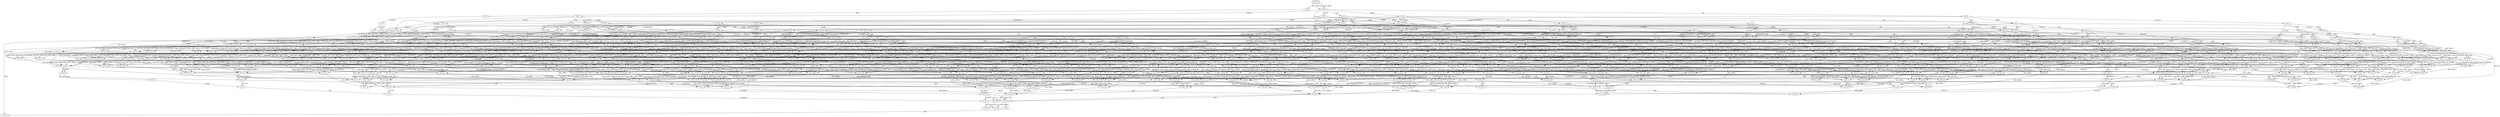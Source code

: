 digraph G {
center = TRUE;
mclimit = 10.0;
nodesep = 0.05;
node [ width=0.25, height=0.25, label="" ];
s0 [ peripheries=2 ];
s0 [label="(2,2,1)"];
s1 [label="(2,2,3)"];
s2 [label="(3,3,2)"];
s3 [label="(2,2,5)"];
s4 [label="(5,3,2)"];
s5 [label="(4,3,2)"];
s6 [label="(3,8,2)"];
s7 [label="(3,6,2)"];
s8 [label="(3,4,2)"];
s9 [label="(3,3,3)"];
s10 [label="(2,2,7)"];
s11 [label="(9,3,2)"];
s12 [label="(11,3,2)"];
s13 [label="(5,8,2)"];
s14 [label="(5,6,2)"];
s15 [label="(5,4,2)"];
s16 [label="(5,3,3)"];
s17 [label="(6,3,2)"];
s18 [label="(8,3,2)"];
s19 [label="(4,8,2)"];
s20 [label="(4,6,2)"];
s21 [label="(4,4,2)"];
s22 [label="(4,3,3)"];
s23 [label="(3,12,2)"];
s24 [label="(3,9,2)"];
s25 [label="(3,8,3)"];
s26 [label="(3,11,2)"];
s27 [label="(3,7,2)"];
s28 [label="(3,6,3)"];
s29 [label="(3,10,2)"];
s30 [label="(3,5,2)"];
s31 [label="(3,4,3)"];
s32 [label="(3,3,5)"];
s33 [label="(1,1,4)"];
s34 [label="(2,2,10)"];
s35 [label="(2,2,8)"];
s36 [label="(14,3,2)"];
s37 [label="(9,8,2)"];
s38 [label="(9,6,2)"];
s39 [label="(9,4,2)"];
s40 [label="(9,3,3)"];
s41 [label="(12,3,2)"];
s42 [label="(13,3,2)"];
s43 [label="(11,8,2)"];
s44 [label="(11,6,2)"];
s45 [label="(11,4,2)"];
s46 [label="(11,3,3)"];
s47 [label="(5,12,2)"];
s48 [label="(5,9,2)"];
s49 [label="(5,8,3)"];
s50 [label="(5,11,2)"];
s51 [label="(5,7,2)"];
s52 [label="(5,6,3)"];
s53 [label="(5,10,2)"];
s54 [label="(5,5,2)"];
s55 [label="(5,4,3)"];
s56 [label="(5,3,5)"];
s57 [label="(10,3,6)"];
s58 [label="(6,8,2)"];
s59 [label="(6,6,2)"];
s60 [label="(6,4,2)"];
s61 [label="(6,3,3)"];
s62 [label="(8,8,2)"];
s63 [label="(8,6,2)"];
s64 [label="(8,4,2)"];
s65 [label="(8,3,3)"];
s66 [label="(4,12,2)"];
s67 [label="(4,9,2)"];
s68 [label="(4,8,3)"];
s69 [label="(4,11,2)"];
s70 [label="(4,7,2)"];
s71 [label="(4,6,3)"];
s72 [label="(4,10,2)"];
s73 [label="(4,5,2)"];
s74 [label="(4,4,3)"];
s75 [label="(4,3,5)"];
s76 [label="(7,3,6)"];
s77 [label="(3,13,2)"];
s78 [label="(3,12,3)"];
s79 [label="(3,9,3)"];
s80 [label="(3,8,5)"];
s81 [label="(3,11,3)"];
s82 [label="(3,7,3)"];
s83 [label="(3,6,5)"];
s84 [label="(3,10,3)"];
s85 [label="(3,5,3)"];
s86 [label="(3,4,5)"];
s87 [label="(3,3,7)"];
s88 [label="(1,1,10)"];
s89 [label="(14,8,2)"];
s90 [label="(14,6,2)"];
s91 [label="(14,4,2)"];
s92 [label="(14,3,3)"];
s93 [label="(9,12,2)"];
s94 [label="(9,9,2)"];
s95 [label="(9,8,3)"];
s96 [label="(9,11,2)"];
s97 [label="(9,7,2)"];
s98 [label="(9,6,3)"];
s99 [label="(9,10,2)"];
s100 [label="(9,5,2)"];
s101 [label="(9,4,3)"];
s102 [label="(9,3,5)"];
s103 [label="(12,8,2)"];
s104 [label="(12,6,2)"];
s105 [label="(12,4,2)"];
s106 [label="(12,3,3)"];
s107 [label="(13,8,2)"];
s108 [label="(13,6,2)"];
s109 [label="(13,4,2)"];
s110 [label="(13,3,3)"];
s111 [label="(11,12,2)"];
s112 [label="(11,9,2)"];
s113 [label="(11,8,3)"];
s114 [label="(11,11,2)"];
s115 [label="(11,7,2)"];
s116 [label="(11,6,3)"];
s117 [label="(11,10,2)"];
s118 [label="(11,5,2)"];
s119 [label="(11,4,3)"];
s120 [label="(11,3,5)"];
s121 [label="(5,13,2)"];
s122 [label="(5,12,3)"];
s123 [label="(5,9,3)"];
s124 [label="(5,8,5)"];
s125 [label="(10,8,6)"];
s126 [label="(5,11,3)"];
s127 [label="(5,7,3)"];
s128 [label="(5,6,5)"];
s129 [label="(10,6,6)"];
s130 [label="(5,10,3)"];
s131 [label="(5,5,3)"];
s132 [label="(5,4,5)"];
s133 [label="(10,4,6)"];
s134 [label="(5,3,7)"];
s135 [label="(14,3,7)"];
s136 [label="(6,12,2)"];
s137 [label="(6,9,2)"];
s138 [label="(6,8,3)"];
s139 [label="(6,11,2)"];
s140 [label="(6,7,2)"];
s141 [label="(6,6,3)"];
s142 [label="(6,10,2)"];
s143 [label="(6,5,2)"];
s144 [label="(6,4,3)"];
s145 [label="(6,3,5)"];
s146 [label="(8,12,2)"];
s147 [label="(8,9,2)"];
s148 [label="(8,8,3)"];
s149 [label="(8,11,2)"];
s150 [label="(8,7,2)"];
s151 [label="(8,6,3)"];
s152 [label="(8,10,2)"];
s153 [label="(8,5,2)"];
s154 [label="(8,4,3)"];
s155 [label="(8,3,5)"];
s156 [label="(4,13,2)"];
s157 [label="(4,12,3)"];
s158 [label="(4,9,3)"];
s159 [label="(4,8,5)"];
s160 [label="(7,8,6)"];
s161 [label="(4,11,3)"];
s162 [label="(4,7,3)"];
s163 [label="(4,6,5)"];
s164 [label="(7,6,6)"];
s165 [label="(4,10,3)"];
s166 [label="(4,5,3)"];
s167 [label="(4,4,5)"];
s168 [label="(7,4,6)"];
s169 [label="(4,3,7)"];
s170 [label="(3,13,3)"];
s171 [label="(3,12,5)"];
s172 [label="(3,9,5)"];
s173 [label="(3,8,7)"];
s174 [label="(3,11,5)"];
s175 [label="(3,7,5)"];
s176 [label="(3,6,7)"];
s177 [label="(3,10,5)"];
s178 [label="(3,5,5)"];
s179 [label="(3,4,7)"];
s180 [label="(3,3,10)"];
s181 [label="(3,3,8)"];
s182 [label="(14,12,2)"];
s183 [label="(14,9,2)"];
s184 [label="(14,8,3)"];
s185 [label="(15,12,2)"];
s186 [label="(14,11,2)"];
s187 [label="(14,7,2)"];
s188 [label="(14,6,3)"];
s189 [label="(15,11,2)"];
s190 [label="(14,10,2)"];
s191 [label="(14,5,2)"];
s192 [label="(14,4,3)"];
s193 [label="(15,10,2)"];
s194 [label="(14,3,5)"];
s195 [label="(9,13,2)"];
s196 [label="(9,12,3)"];
s197 [label="(9,9,3)"];
s198 [label="(9,8,5)"];
s199 [label="(9,11,3)"];
s200 [label="(9,7,3)"];
s201 [label="(9,6,5)"];
s202 [label="(9,10,3)"];
s203 [label="(9,5,3)"];
s204 [label="(9,4,5)"];
s205 [label="(9,3,7)"];
s206 [label="(12,12,2)"];
s207 [label="(12,9,2)"];
s208 [label="(12,8,3)"];
s209 [label="(12,11,2)"];
s210 [label="(12,7,2)"];
s211 [label="(12,6,3)"];
s212 [label="(12,10,2)"];
s213 [label="(12,5,2)"];
s214 [label="(12,4,3)"];
s215 [label="(12,3,5)"];
s216 [label="(13,12,2)"];
s217 [label="(13,9,2)"];
s218 [label="(13,8,3)"];
s219 [label="(13,11,2)"];
s220 [label="(13,7,2)"];
s221 [label="(13,6,3)"];
s222 [label="(13,10,2)"];
s223 [label="(13,5,2)"];
s224 [label="(13,4,3)"];
s225 [label="(13,3,5)"];
s226 [label="(11,13,2)"];
s227 [label="(11,12,3)"];
s228 [label="(11,9,3)"];
s229 [label="(11,8,5)"];
s230 [label="(11,11,3)"];
s231 [label="(11,7,3)"];
s232 [label="(11,6,5)"];
s233 [label="(11,10,3)"];
s234 [label="(11,5,3)"];
s235 [label="(11,4,5)"];
s236 [label="(11,3,7)"];
s237 [label="(5,13,3)"];
s238 [label="(5,12,5)"];
s239 [label="(10,12,6)"];
s240 [label="(5,9,5)"];
s241 [label="(10,9,6)"];
s242 [label="(5,8,7)"];
s243 [label="(14,8,7)"];
s244 [label="(5,11,5)"];
s245 [label="(10,11,6)"];
s246 [label="(5,7,5)"];
s247 [label="(10,7,6)"];
s248 [label="(5,6,7)"];
s249 [label="(14,6,7)"];
s250 [label="(5,10,5)"];
s251 [label="(10,10,6)"];
s252 [label="(5,5,5)"];
s253 [label="(10,5,6)"];
s254 [label="(5,4,7)"];
s255 [label="(14,4,7)"];
s256 [label="(5,3,10)"];
s257 [label="(5,3,8)"];
s258 [label="(14,3,10)"];
s259 [label="(14,3,8)"];
s260 [label="(6,13,2)"];
s261 [label="(6,12,3)"];
s262 [label="(6,9,3)"];
s263 [label="(6,8,5)"];
s264 [label="(6,11,3)"];
s265 [label="(6,7,3)"];
s266 [label="(6,6,5)"];
s267 [label="(6,10,3)"];
s268 [label="(6,5,3)"];
s269 [label="(6,4,5)"];
s270 [label="(6,3,7)"];
s271 [label="(8,13,2)"];
s272 [label="(8,12,3)"];
s273 [label="(8,9,3)"];
s274 [label="(8,8,5)"];
s275 [label="(8,11,3)"];
s276 [label="(8,7,3)"];
s277 [label="(8,6,5)"];
s278 [label="(8,10,3)"];
s279 [label="(8,5,3)"];
s280 [label="(8,4,5)"];
s281 [label="(8,3,7)"];
s282 [label="(4,13,3)"];
s283 [label="(4,12,5)"];
s284 [label="(7,12,6)"];
s285 [label="(4,9,5)"];
s286 [label="(7,9,6)"];
s287 [label="(4,8,7)"];
s288 [label="(4,11,5)"];
s289 [label="(7,11,6)"];
s290 [label="(4,7,5)"];
s291 [label="(7,7,6)"];
s292 [label="(4,6,7)"];
s293 [label="(4,10,5)"];
s294 [label="(7,10,6)"];
s295 [label="(4,5,5)"];
s296 [label="(7,5,6)"];
s297 [label="(4,4,7)"];
s298 [label="(4,3,10)"];
s299 [label="(4,3,8)"];
s300 [label="(3,13,5)"];
s301 [label="(3,12,7)"];
s302 [label="(3,9,7)"];
s303 [label="(3,8,10)"];
s304 [label="(3,8,8)"];
s305 [label="(3,11,7)"];
s306 [label="(3,7,7)"];
s307 [label="(3,6,10)"];
s308 [label="(3,6,8)"];
s309 [label="(3,10,7)"];
s310 [label="(3,5,7)"];
s311 [label="(3,4,10)"];
s312 [label="(3,4,8)"];
s313 [label="(14,13,2)"];
s314 [label="(14,12,3)"];
s315 [label="(14,9,3)"];
s316 [label="(14,8,5)"];
s317 [label="(15,12,3)"];
s318 [label="(15,13,2)"];
s319 [label="(14,11,3)"];
s320 [label="(14,7,3)"];
s321 [label="(14,6,5)"];
s322 [label="(15,11,3)"];
s323 [label="(14,10,3)"];
s324 [label="(14,5,3)"];
s325 [label="(14,4,5)"];
s326 [label="(15,10,3)"];
s327 [label="(9,13,3)"];
s328 [label="(9,12,5)"];
s329 [label="(9,9,5)"];
s330 [label="(9,8,7)"];
s331 [label="(9,11,5)"];
s332 [label="(9,7,5)"];
s333 [label="(9,6,7)"];
s334 [label="(9,10,5)"];
s335 [label="(9,5,5)"];
s336 [label="(9,4,7)"];
s337 [label="(9,3,10)"];
s338 [label="(9,3,8)"];
s339 [label="(12,13,2)"];
s340 [label="(12,12,3)"];
s341 [label="(12,9,3)"];
s342 [label="(12,8,5)"];
s343 [label="(12,11,3)"];
s344 [label="(12,7,3)"];
s345 [label="(12,6,5)"];
s346 [label="(12,10,3)"];
s347 [label="(12,5,3)"];
s348 [label="(12,4,5)"];
s349 [label="(12,3,7)"];
s350 [label="(13,13,2)"];
s351 [label="(13,12,3)"];
s352 [label="(13,9,3)"];
s353 [label="(13,8,5)"];
s354 [label="(13,11,3)"];
s355 [label="(13,7,3)"];
s356 [label="(13,6,5)"];
s357 [label="(13,10,3)"];
s358 [label="(13,5,3)"];
s359 [label="(13,4,5)"];
s360 [label="(13,3,7)"];
s361 [label="(11,13,3)"];
s362 [label="(11,12,5)"];
s363 [label="(11,9,5)"];
s364 [label="(11,8,7)"];
s365 [label="(11,11,5)"];
s366 [label="(11,7,5)"];
s367 [label="(11,6,7)"];
s368 [label="(11,10,5)"];
s369 [label="(11,5,5)"];
s370 [label="(11,4,7)"];
s371 [label="(11,3,10)"];
s372 [label="(11,3,8)"];
s373 [label="(5,13,5)"];
s374 [label="(10,13,6)"];
s375 [label="(5,12,7)"];
s376 [label="(14,12,7)"];
s377 [label="(5,9,7)"];
s378 [label="(14,9,7)"];
s379 [label="(5,8,10)"];
s380 [label="(5,8,8)"];
s381 [label="(14,8,10)"];
s382 [label="(14,8,8)"];
s383 [label="(15,12,7)"];
s384 [label="(5,11,7)"];
s385 [label="(14,11,7)"];
s386 [label="(5,7,7)"];
s387 [label="(14,7,7)"];
s388 [label="(5,6,10)"];
s389 [label="(5,6,8)"];
s390 [label="(14,6,10)"];
s391 [label="(14,6,8)"];
s392 [label="(15,11,7)"];
s393 [label="(5,10,7)"];
s394 [label="(14,10,7)"];
s395 [label="(5,5,7)"];
s396 [label="(14,5,7)"];
s397 [label="(5,4,10)"];
s398 [label="(5,4,8)"];
s399 [label="(14,4,10)"];
s400 [label="(14,4,8)"];
s401 [label="(15,10,7)"];
s402 [label="(6,13,3)"];
s403 [label="(6,12,5)"];
s404 [label="(6,9,5)"];
s405 [label="(6,8,7)"];
s406 [label="(6,11,5)"];
s407 [label="(6,7,5)"];
s408 [label="(6,6,7)"];
s409 [label="(6,10,5)"];
s410 [label="(6,5,5)"];
s411 [label="(6,4,7)"];
s412 [label="(6,3,10)"];
s413 [label="(6,3,8)"];
s414 [label="(8,13,3)"];
s415 [label="(8,12,5)"];
s416 [label="(8,9,5)"];
s417 [label="(8,8,7)"];
s418 [label="(8,11,5)"];
s419 [label="(8,7,5)"];
s420 [label="(8,6,7)"];
s421 [label="(8,10,5)"];
s422 [label="(8,5,5)"];
s423 [label="(8,4,7)"];
s424 [label="(8,3,10)"];
s425 [label="(8,3,8)"];
s426 [label="(4,13,5)"];
s427 [label="(7,13,6)"];
s428 [label="(4,12,7)"];
s429 [label="(4,9,7)"];
s430 [label="(4,8,10)"];
s431 [label="(4,8,8)"];
s432 [label="(4,11,7)"];
s433 [label="(4,7,7)"];
s434 [label="(4,6,10)"];
s435 [label="(4,6,8)"];
s436 [label="(4,10,7)"];
s437 [label="(4,5,7)"];
s438 [label="(4,4,10)"];
s439 [label="(4,4,8)"];
s440 [label="(3,13,7)"];
s441 [label="(3,12,10)"];
s442 [label="(3,12,8)"];
s443 [label="(3,9,10)"];
s444 [label="(3,9,8)"];
s445 [label="(3,11,10)"];
s446 [label="(3,11,8)"];
s447 [label="(3,7,10)"];
s448 [label="(3,7,8)"];
s449 [label="(3,10,10)"];
s450 [label="(3,10,8)"];
s451 [label="(3,5,10)"];
s452 [label="(3,5,8)"];
s453 [label="(14,13,3)"];
s454 [label="(15,14,2)"];
s455 [label="(14,12,5)"];
s456 [label="(14,9,5)"];
s457 [label="(15,12,5)"];
s458 [label="(15,13,3)"];
s459 [label="(14,11,5)"];
s460 [label="(14,7,5)"];
s461 [label="(15,11,5)"];
s462 [label="(14,10,5)"];
s463 [label="(14,5,5)"];
s464 [label="(15,10,5)"];
s465 [label="(9,13,5)"];
s466 [label="(9,12,7)"];
s467 [label="(9,9,7)"];
s468 [label="(9,8,10)"];
s469 [label="(9,8,8)"];
s470 [label="(9,11,7)"];
s471 [label="(9,7,7)"];
s472 [label="(9,6,10)"];
s473 [label="(9,6,8)"];
s474 [label="(9,10,7)"];
s475 [label="(9,5,7)"];
s476 [label="(9,4,10)"];
s477 [label="(9,4,8)"];
s478 [label="(12,13,3)"];
s479 [label="(12,12,5)"];
s480 [label="(12,9,5)"];
s481 [label="(12,8,7)"];
s482 [label="(12,11,5)"];
s483 [label="(12,7,5)"];
s484 [label="(12,6,7)"];
s485 [label="(12,10,5)"];
s486 [label="(12,5,5)"];
s487 [label="(12,4,7)"];
s488 [label="(12,3,10)"];
s489 [label="(12,3,8)"];
s490 [label="(13,13,3)"];
s491 [label="(13,12,5)"];
s492 [label="(13,9,5)"];
s493 [label="(13,8,7)"];
s494 [label="(13,11,5)"];
s495 [label="(13,7,5)"];
s496 [label="(13,6,7)"];
s497 [label="(13,10,5)"];
s498 [label="(13,5,5)"];
s499 [label="(13,4,7)"];
s500 [label="(13,3,10)"];
s501 [label="(13,3,8)"];
s502 [label="(11,13,5)"];
s503 [label="(11,12,7)"];
s504 [label="(11,9,7)"];
s505 [label="(11,8,10)"];
s506 [label="(11,8,8)"];
s507 [label="(11,11,7)"];
s508 [label="(11,7,7)"];
s509 [label="(11,6,10)"];
s510 [label="(11,6,8)"];
s511 [label="(11,10,7)"];
s512 [label="(11,5,7)"];
s513 [label="(11,4,10)"];
s514 [label="(11,4,8)"];
s515 [label="(5,13,7)"];
s516 [label="(14,13,7)"];
s517 [label="(5,12,10)"];
s518 [label="(5,12,8)"];
s519 [label="(14,12,10)"];
s520 [label="(14,12,8)"];
s521 [label="(5,9,10)"];
s522 [label="(5,9,8)"];
s523 [label="(14,9,10)"];
s524 [label="(14,9,8)"];
s525 [label="(15,12,10)"];
s526 [label="(15,12,8)"];
s527 [label="(15,13,7)"];
s528 [label="(5,11,10)"];
s529 [label="(5,11,8)"];
s530 [label="(14,11,10)"];
s531 [label="(14,11,8)"];
s532 [label="(5,7,10)"];
s533 [label="(5,7,8)"];
s534 [label="(14,7,10)"];
s535 [label="(14,7,8)"];
s536 [label="(15,11,10)"];
s537 [label="(15,11,8)"];
s538 [label="(5,10,10)"];
s539 [label="(5,10,8)"];
s540 [label="(14,10,10)"];
s541 [label="(14,10,8)"];
s542 [label="(5,5,10)"];
s543 [label="(5,5,8)"];
s544 [label="(14,5,10)"];
s545 [label="(14,5,8)"];
s546 [label="(15,10,10)"];
s547 [label="(15,10,8)"];
s548 [label="(6,13,5)"];
s549 [label="(6,12,7)"];
s550 [label="(6,9,7)"];
s551 [label="(6,8,10)"];
s552 [label="(6,8,8)"];
s553 [label="(6,11,7)"];
s554 [label="(6,7,7)"];
s555 [label="(6,6,10)"];
s556 [label="(6,6,8)"];
s557 [label="(6,10,7)"];
s558 [label="(6,5,7)"];
s559 [label="(6,4,10)"];
s560 [label="(6,4,8)"];
s561 [label="(8,13,5)"];
s562 [label="(8,12,7)"];
s563 [label="(8,9,7)"];
s564 [label="(8,8,10)"];
s565 [label="(8,8,8)"];
s566 [label="(8,11,7)"];
s567 [label="(8,7,7)"];
s568 [label="(8,6,10)"];
s569 [label="(8,6,8)"];
s570 [label="(8,10,7)"];
s571 [label="(8,5,7)"];
s572 [label="(8,4,10)"];
s573 [label="(8,4,8)"];
s574 [label="(4,13,7)"];
s575 [label="(4,12,10)"];
s576 [label="(4,12,8)"];
s577 [label="(4,9,10)"];
s578 [label="(4,9,8)"];
s579 [label="(4,11,10)"];
s580 [label="(4,11,8)"];
s581 [label="(4,7,10)"];
s582 [label="(4,7,8)"];
s583 [label="(4,10,10)"];
s584 [label="(4,10,8)"];
s585 [label="(4,5,10)"];
s586 [label="(4,5,8)"];
s587 [label="(3,13,10)"];
s588 [label="(3,13,8)"];
s589 [label="(14,13,5)"];
s590 [label="(15,14,3)"];
s591 [label="(15,1,2)"];
s592 [label="(15,13,5)"];
s593 [label="(9,13,7)"];
s594 [label="(9,12,10)"];
s595 [label="(9,12,8)"];
s596 [label="(9,9,10)"];
s597 [label="(9,9,8)"];
s598 [label="(9,11,10)"];
s599 [label="(9,11,8)"];
s600 [label="(9,7,10)"];
s601 [label="(9,7,8)"];
s602 [label="(9,10,10)"];
s603 [label="(9,10,8)"];
s604 [label="(9,5,10)"];
s605 [label="(9,5,8)"];
s606 [label="(12,13,5)"];
s607 [label="(12,12,7)"];
s608 [label="(12,9,7)"];
s609 [label="(12,8,10)"];
s610 [label="(12,8,8)"];
s611 [label="(12,11,7)"];
s612 [label="(12,7,7)"];
s613 [label="(12,6,10)"];
s614 [label="(12,6,8)"];
s615 [label="(12,10,7)"];
s616 [label="(12,5,7)"];
s617 [label="(12,4,10)"];
s618 [label="(12,4,8)"];
s619 [label="(13,13,5)"];
s620 [label="(13,12,7)"];
s621 [label="(13,9,7)"];
s622 [label="(13,8,10)"];
s623 [label="(13,8,8)"];
s624 [label="(13,11,7)"];
s625 [label="(13,7,7)"];
s626 [label="(13,6,10)"];
s627 [label="(13,6,8)"];
s628 [label="(13,10,7)"];
s629 [label="(13,5,7)"];
s630 [label="(13,4,10)"];
s631 [label="(13,4,8)"];
s632 [label="(11,13,7)"];
s633 [label="(11,12,10)"];
s634 [label="(11,12,8)"];
s635 [label="(11,9,10)"];
s636 [label="(11,9,8)"];
s637 [label="(11,11,10)"];
s638 [label="(11,11,8)"];
s639 [label="(11,7,10)"];
s640 [label="(11,7,8)"];
s641 [label="(11,10,10)"];
s642 [label="(11,10,8)"];
s643 [label="(11,5,10)"];
s644 [label="(11,5,8)"];
s645 [label="(5,13,10)"];
s646 [label="(5,13,8)"];
s647 [label="(14,13,10)"];
s648 [label="(14,13,8)"];
s649 [label="(15,14,7)"];
s650 [label="(15,13,10)"];
s651 [label="(15,13,8)"];
s652 [label="(6,13,7)"];
s653 [label="(6,12,10)"];
s654 [label="(6,12,8)"];
s655 [label="(6,9,10)"];
s656 [label="(6,9,8)"];
s657 [label="(6,11,10)"];
s658 [label="(6,11,8)"];
s659 [label="(6,7,10)"];
s660 [label="(6,7,8)"];
s661 [label="(6,10,10)"];
s662 [label="(6,10,8)"];
s663 [label="(6,5,10)"];
s664 [label="(6,5,8)"];
s665 [label="(8,13,7)"];
s666 [label="(8,12,10)"];
s667 [label="(8,12,8)"];
s668 [label="(8,9,10)"];
s669 [label="(8,9,8)"];
s670 [label="(8,11,10)"];
s671 [label="(8,11,8)"];
s672 [label="(8,7,10)"];
s673 [label="(8,7,8)"];
s674 [label="(8,10,10)"];
s675 [label="(8,10,8)"];
s676 [label="(8,5,10)"];
s677 [label="(8,5,8)"];
s678 [label="(4,13,10)"];
s679 [label="(4,13,8)"];
s680 [label="(15,14,5)"];
s681 [label="(15,1,3)"];
s682 [label="(9,13,10)"];
s683 [label="(9,13,8)"];
s684 [label="(12,13,7)"];
s685 [label="(12,12,10)"];
s686 [label="(12,12,8)"];
s687 [label="(12,9,10)"];
s688 [label="(12,9,8)"];
s689 [label="(12,11,10)"];
s690 [label="(12,11,8)"];
s691 [label="(12,7,10)"];
s692 [label="(12,7,8)"];
s693 [label="(12,10,10)"];
s694 [label="(12,10,8)"];
s695 [label="(12,5,10)"];
s696 [label="(12,5,8)"];
s697 [label="(13,13,7)"];
s698 [label="(13,12,10)"];
s699 [label="(13,12,8)"];
s700 [label="(13,9,10)"];
s701 [label="(13,9,8)"];
s702 [label="(13,11,10)"];
s703 [label="(13,11,8)"];
s704 [label="(13,7,10)"];
s705 [label="(13,7,8)"];
s706 [label="(13,10,10)"];
s707 [label="(13,10,8)"];
s708 [label="(13,5,10)"];
s709 [label="(13,5,8)"];
s710 [label="(11,13,10)"];
s711 [label="(11,13,8)"];
s712 [label="(15,14,10)"];
s713 [label="(15,14,8)"];
s714 [label="(15,1,7)"];
s715 [label="(6,13,10)"];
s716 [label="(6,13,8)"];
s717 [label="(8,13,10)"];
s718 [label="(8,13,8)"];
s719 [label="(15,1,5)"];
s720 [label="(12,13,10)"];
s721 [label="(12,13,8)"];
s722 [label="(13,13,10)"];
s723 [label="(13,13,8)"];
s724 [label="(15,1,10)"];
s725 [label="(15,1,8)"];
s726 [label="(1,1,9)"];
s0->s1[label="free"];
s0->s2[label="insert_Dollar"];
s0->s2[label="insert_Euro"];
s1->s3[label="soda"];
s2->s4[label="no_sugar"];
s2->s5[label="sugar"];
s2->s6[label="pea"];
s2->s7[label="chicken"];
s2->s8[label="tomato"];
s2->s9[label="change"];
s3->s10[label="serveSoda"];
s4->s11[label="coffee_1"];
s4->s12[label="cappuccino_1"];
s4->s13[label="pea"];
s4->s14[label="chicken"];
s4->s15[label="tomato"];
s4->s16[label="change"];
s5->s17[label="cappuccino_0"];
s5->s18[label="coffee_0"];
s5->s19[label="pea"];
s5->s20[label="chicken"];
s5->s21[label="tomato"];
s5->s22[label="change"];
s6->s13[label="no_sugar"];
s6->s19[label="sugar"];
s6->s23[label="cup_present_2"];
s6->s24[label="no_cup_2"];
s6->s25[label="change"];
s7->s14[label="no_sugar"];
s7->s20[label="sugar"];
s7->s26[label="cup_present_1"];
s7->s27[label="no_cup_1"];
s7->s28[label="change"];
s8->s15[label="no_sugar"];
s8->s21[label="sugar"];
s8->s29[label="cup_present_0"];
s8->s30[label="no_cup_0"];
s8->s31[label="change"];
s9->s16[label="no_sugar"];
s9->s22[label="sugar"];
s9->s25[label="pea"];
s9->s28[label="chicken"];
s9->s31[label="tomato"];
s9->s32[label="soda"];
s9->s33[label="cancel_0"];
s10->s34[label="take_0"];
s10->s35[label="open"];
s11->s36[label="pour_coffee_1"];
s11->s37[label="pea"];
s11->s38[label="chicken"];
s11->s39[label="tomato"];
s11->s40[label="change"];
s12->s41[label="pour_coffee_0"];
s12->s42[label="pour_milk_0"];
s12->s43[label="pea"];
s12->s44[label="chicken"];
s12->s45[label="tomato"];
s12->s46[label="change"];
s13->s37[label="coffee_1"];
s13->s43[label="cappuccino_1"];
s13->s47[label="cup_present_2"];
s13->s48[label="no_cup_2"];
s13->s49[label="change"];
s14->s38[label="coffee_1"];
s14->s44[label="cappuccino_1"];
s14->s50[label="cup_present_1"];
s14->s51[label="no_cup_1"];
s14->s52[label="change"];
s15->s39[label="coffee_1"];
s15->s45[label="cappuccino_1"];
s15->s53[label="cup_present_0"];
s15->s54[label="no_cup_0"];
s15->s55[label="change"];
s16->s40[label="coffee_1"];
s16->s46[label="cappuccino_1"];
s16->s49[label="pea"];
s16->s52[label="chicken"];
s16->s55[label="tomato"];
s16->s56[label="soda"];
s16->s57[label="tea_1"];
s17->s12[label="pour_sugar_2"];
s17->s58[label="pea"];
s17->s59[label="chicken"];
s17->s60[label="tomato"];
s17->s61[label="change"];
s18->s11[label="pour_sugar_0"];
s18->s62[label="pea"];
s18->s63[label="chicken"];
s18->s64[label="tomato"];
s18->s65[label="change"];
s19->s58[label="cappuccino_0"];
s19->s62[label="coffee_0"];
s19->s66[label="cup_present_2"];
s19->s67[label="no_cup_2"];
s19->s68[label="change"];
s20->s59[label="cappuccino_0"];
s20->s63[label="coffee_0"];
s20->s69[label="cup_present_1"];
s20->s70[label="no_cup_1"];
s20->s71[label="change"];
s21->s60[label="cappuccino_0"];
s21->s64[label="coffee_0"];
s21->s72[label="cup_present_0"];
s21->s73[label="no_cup_0"];
s21->s74[label="change"];
s22->s61[label="cappuccino_0"];
s22->s65[label="coffee_0"];
s22->s68[label="pea"];
s22->s71[label="chicken"];
s22->s74[label="tomato"];
s22->s75[label="soda"];
s22->s76[label="tea_0"];
s23->s47[label="no_sugar"];
s23->s66[label="sugar"];
s23->s77[label="pour_pea"];
s23->s78[label="change"];
s24->s48[label="no_sugar"];
s24->s67[label="sugar"];
s24->s79[label="change"];
s25->s49[label="no_sugar"];
s25->s68[label="sugar"];
s25->s78[label="cup_present_2"];
s25->s79[label="no_cup_2"];
s25->s80[label="soda"];
s26->s50[label="no_sugar"];
s26->s69[label="sugar"];
s26->s77[label="pour_chicken"];
s26->s81[label="change"];
s27->s51[label="no_sugar"];
s27->s70[label="sugar"];
s27->s82[label="change"];
s28->s52[label="no_sugar"];
s28->s71[label="sugar"];
s28->s81[label="cup_present_1"];
s28->s82[label="no_cup_1"];
s28->s83[label="soda"];
s29->s53[label="no_sugar"];
s29->s72[label="sugar"];
s29->s77[label="pour_tomato"];
s29->s84[label="change"];
s30->s54[label="no_sugar"];
s30->s73[label="sugar"];
s30->s85[label="change"];
s31->s55[label="no_sugar"];
s31->s74[label="sugar"];
s31->s84[label="cup_present_0"];
s31->s85[label="no_cup_0"];
s31->s86[label="soda"];
s32->s56[label="no_sugar"];
s32->s75[label="sugar"];
s32->s80[label="pea"];
s32->s83[label="chicken"];
s32->s86[label="tomato"];
s32->s87[label="serveSoda"];
s33->s88[label="return"];
s36->s89[label="pea"];
s36->s90[label="chicken"];
s36->s91[label="tomato"];
s36->s92[label="change"];
s37->s89[label="pour_coffee_1"];
s37->s93[label="cup_present_2"];
s37->s94[label="no_cup_2"];
s37->s95[label="change"];
s38->s90[label="pour_coffee_1"];
s38->s96[label="cup_present_1"];
s38->s97[label="no_cup_1"];
s38->s98[label="change"];
s39->s91[label="pour_coffee_1"];
s39->s99[label="cup_present_0"];
s39->s100[label="no_cup_0"];
s39->s101[label="change"];
s40->s92[label="pour_coffee_1"];
s40->s95[label="pea"];
s40->s98[label="chicken"];
s40->s101[label="tomato"];
s40->s102[label="soda"];
s41->s36[label="pour_milk_1"];
s41->s103[label="pea"];
s41->s104[label="chicken"];
s41->s105[label="tomato"];
s41->s106[label="change"];
s42->s36[label="pour_coffee_2"];
s42->s107[label="pea"];
s42->s108[label="chicken"];
s42->s109[label="tomato"];
s42->s110[label="change"];
s43->s103[label="pour_coffee_0"];
s43->s107[label="pour_milk_0"];
s43->s111[label="cup_present_2"];
s43->s112[label="no_cup_2"];
s43->s113[label="change"];
s44->s104[label="pour_coffee_0"];
s44->s108[label="pour_milk_0"];
s44->s114[label="cup_present_1"];
s44->s115[label="no_cup_1"];
s44->s116[label="change"];
s45->s105[label="pour_coffee_0"];
s45->s109[label="pour_milk_0"];
s45->s117[label="cup_present_0"];
s45->s118[label="no_cup_0"];
s45->s119[label="change"];
s46->s106[label="pour_coffee_0"];
s46->s110[label="pour_milk_0"];
s46->s113[label="pea"];
s46->s116[label="chicken"];
s46->s119[label="tomato"];
s46->s120[label="soda"];
s47->s93[label="coffee_1"];
s47->s111[label="cappuccino_1"];
s47->s121[label="pour_pea"];
s47->s122[label="change"];
s48->s94[label="coffee_1"];
s48->s112[label="cappuccino_1"];
s48->s123[label="change"];
s49->s95[label="coffee_1"];
s49->s113[label="cappuccino_1"];
s49->s122[label="cup_present_2"];
s49->s123[label="no_cup_2"];
s49->s124[label="soda"];
s49->s125[label="tea_1"];
s50->s96[label="coffee_1"];
s50->s114[label="cappuccino_1"];
s50->s121[label="pour_chicken"];
s50->s126[label="change"];
s51->s97[label="coffee_1"];
s51->s115[label="cappuccino_1"];
s51->s127[label="change"];
s52->s98[label="coffee_1"];
s52->s116[label="cappuccino_1"];
s52->s126[label="cup_present_1"];
s52->s127[label="no_cup_1"];
s52->s128[label="soda"];
s52->s129[label="tea_1"];
s53->s99[label="coffee_1"];
s53->s117[label="cappuccino_1"];
s53->s121[label="pour_tomato"];
s53->s130[label="change"];
s54->s100[label="coffee_1"];
s54->s118[label="cappuccino_1"];
s54->s131[label="change"];
s55->s101[label="coffee_1"];
s55->s119[label="cappuccino_1"];
s55->s130[label="cup_present_0"];
s55->s131[label="no_cup_0"];
s55->s132[label="soda"];
s55->s133[label="tea_1"];
s56->s102[label="coffee_1"];
s56->s120[label="cappuccino_1"];
s56->s124[label="pea"];
s56->s128[label="chicken"];
s56->s132[label="tomato"];
s56->s134[label="serveSoda"];
s57->s125[label="pea"];
s57->s129[label="chicken"];
s57->s133[label="tomato"];
s57->s135[label="pour_tea"];
s58->s43[label="pour_sugar_2"];
s58->s136[label="cup_present_2"];
s58->s137[label="no_cup_2"];
s58->s138[label="change"];
s59->s44[label="pour_sugar_2"];
s59->s139[label="cup_present_1"];
s59->s140[label="no_cup_1"];
s59->s141[label="change"];
s60->s45[label="pour_sugar_2"];
s60->s142[label="cup_present_0"];
s60->s143[label="no_cup_0"];
s60->s144[label="change"];
s61->s46[label="pour_sugar_2"];
s61->s138[label="pea"];
s61->s141[label="chicken"];
s61->s144[label="tomato"];
s61->s145[label="soda"];
s62->s37[label="pour_sugar_0"];
s62->s146[label="cup_present_2"];
s62->s147[label="no_cup_2"];
s62->s148[label="change"];
s63->s38[label="pour_sugar_0"];
s63->s149[label="cup_present_1"];
s63->s150[label="no_cup_1"];
s63->s151[label="change"];
s64->s39[label="pour_sugar_0"];
s64->s152[label="cup_present_0"];
s64->s153[label="no_cup_0"];
s64->s154[label="change"];
s65->s40[label="pour_sugar_0"];
s65->s148[label="pea"];
s65->s151[label="chicken"];
s65->s154[label="tomato"];
s65->s155[label="soda"];
s66->s136[label="cappuccino_0"];
s66->s146[label="coffee_0"];
s66->s156[label="pour_pea"];
s66->s157[label="change"];
s67->s137[label="cappuccino_0"];
s67->s147[label="coffee_0"];
s67->s158[label="change"];
s68->s138[label="cappuccino_0"];
s68->s148[label="coffee_0"];
s68->s157[label="cup_present_2"];
s68->s158[label="no_cup_2"];
s68->s159[label="soda"];
s68->s160[label="tea_0"];
s69->s139[label="cappuccino_0"];
s69->s149[label="coffee_0"];
s69->s156[label="pour_chicken"];
s69->s161[label="change"];
s70->s140[label="cappuccino_0"];
s70->s150[label="coffee_0"];
s70->s162[label="change"];
s71->s141[label="cappuccino_0"];
s71->s151[label="coffee_0"];
s71->s161[label="cup_present_1"];
s71->s162[label="no_cup_1"];
s71->s163[label="soda"];
s71->s164[label="tea_0"];
s72->s142[label="cappuccino_0"];
s72->s152[label="coffee_0"];
s72->s156[label="pour_tomato"];
s72->s165[label="change"];
s73->s143[label="cappuccino_0"];
s73->s153[label="coffee_0"];
s73->s166[label="change"];
s74->s144[label="cappuccino_0"];
s74->s154[label="coffee_0"];
s74->s165[label="cup_present_0"];
s74->s166[label="no_cup_0"];
s74->s167[label="soda"];
s74->s168[label="tea_0"];
s75->s145[label="cappuccino_0"];
s75->s155[label="coffee_0"];
s75->s159[label="pea"];
s75->s163[label="chicken"];
s75->s167[label="tomato"];
s75->s169[label="serveSoda"];
s76->s57[label="pour_sugar_1"];
s76->s160[label="pea"];
s76->s164[label="chicken"];
s76->s168[label="tomato"];
s77->s121[label="no_sugar"];
s77->s156[label="sugar"];
s77->s170[label="change"];
s78->s122[label="no_sugar"];
s78->s157[label="sugar"];
s78->s170[label="pour_pea"];
s78->s171[label="soda"];
s79->s123[label="no_sugar"];
s79->s158[label="sugar"];
s79->s172[label="soda"];
s79->s33[label="cancel_3"];
s80->s124[label="no_sugar"];
s80->s159[label="sugar"];
s80->s171[label="cup_present_2"];
s80->s172[label="no_cup_2"];
s80->s173[label="serveSoda"];
s81->s126[label="no_sugar"];
s81->s161[label="sugar"];
s81->s170[label="pour_chicken"];
s81->s174[label="soda"];
s82->s127[label="no_sugar"];
s82->s162[label="sugar"];
s82->s175[label="soda"];
s82->s33[label="cancel_2"];
s83->s128[label="no_sugar"];
s83->s163[label="sugar"];
s83->s174[label="cup_present_1"];
s83->s175[label="no_cup_1"];
s83->s176[label="serveSoda"];
s84->s130[label="no_sugar"];
s84->s165[label="sugar"];
s84->s170[label="pour_tomato"];
s84->s177[label="soda"];
s85->s131[label="no_sugar"];
s85->s166[label="sugar"];
s85->s178[label="soda"];
s85->s33[label="cancel_1"];
s86->s132[label="no_sugar"];
s86->s167[label="sugar"];
s86->s177[label="cup_present_0"];
s86->s178[label="no_cup_0"];
s86->s179[label="serveSoda"];
s87->s134[label="no_sugar"];
s87->s169[label="sugar"];
s87->s173[label="pea"];
s87->s176[label="chicken"];
s87->s179[label="tomato"];
s87->s180[label="take_0"];
s87->s181[label="open"];
s89->s182[label="cup_present_2"];
s89->s183[label="no_cup_2"];
s89->s184[label="change"];
s89->s185[label="skip_2"];
s90->s186[label="cup_present_1"];
s90->s187[label="no_cup_1"];
s90->s188[label="change"];
s90->s189[label="skip_1"];
s91->s190[label="cup_present_0"];
s91->s191[label="no_cup_0"];
s91->s192[label="change"];
s91->s193[label="skip_0"];
s92->s184[label="pea"];
s92->s188[label="chicken"];
s92->s192[label="tomato"];
s92->s194[label="soda"];
s93->s182[label="pour_coffee_1"];
s93->s195[label="pour_pea"];
s93->s196[label="change"];
s94->s183[label="pour_coffee_1"];
s94->s197[label="change"];
s95->s184[label="pour_coffee_1"];
s95->s196[label="cup_present_2"];
s95->s197[label="no_cup_2"];
s95->s198[label="soda"];
s96->s186[label="pour_coffee_1"];
s96->s195[label="pour_chicken"];
s96->s199[label="change"];
s97->s187[label="pour_coffee_1"];
s97->s200[label="change"];
s98->s188[label="pour_coffee_1"];
s98->s199[label="cup_present_1"];
s98->s200[label="no_cup_1"];
s98->s201[label="soda"];
s99->s190[label="pour_coffee_1"];
s99->s195[label="pour_tomato"];
s99->s202[label="change"];
s100->s191[label="pour_coffee_1"];
s100->s203[label="change"];
s101->s192[label="pour_coffee_1"];
s101->s202[label="cup_present_0"];
s101->s203[label="no_cup_0"];
s101->s204[label="soda"];
s102->s194[label="pour_coffee_1"];
s102->s198[label="pea"];
s102->s201[label="chicken"];
s102->s204[label="tomato"];
s102->s205[label="serveSoda"];
s103->s89[label="pour_milk_1"];
s103->s206[label="cup_present_2"];
s103->s207[label="no_cup_2"];
s103->s208[label="change"];
s104->s90[label="pour_milk_1"];
s104->s209[label="cup_present_1"];
s104->s210[label="no_cup_1"];
s104->s211[label="change"];
s105->s91[label="pour_milk_1"];
s105->s212[label="cup_present_0"];
s105->s213[label="no_cup_0"];
s105->s214[label="change"];
s106->s92[label="pour_milk_1"];
s106->s208[label="pea"];
s106->s211[label="chicken"];
s106->s214[label="tomato"];
s106->s215[label="soda"];
s107->s89[label="pour_coffee_2"];
s107->s216[label="cup_present_2"];
s107->s217[label="no_cup_2"];
s107->s218[label="change"];
s108->s90[label="pour_coffee_2"];
s108->s219[label="cup_present_1"];
s108->s220[label="no_cup_1"];
s108->s221[label="change"];
s109->s91[label="pour_coffee_2"];
s109->s222[label="cup_present_0"];
s109->s223[label="no_cup_0"];
s109->s224[label="change"];
s110->s92[label="pour_coffee_2"];
s110->s218[label="pea"];
s110->s221[label="chicken"];
s110->s224[label="tomato"];
s110->s225[label="soda"];
s111->s206[label="pour_coffee_0"];
s111->s216[label="pour_milk_0"];
s111->s226[label="pour_pea"];
s111->s227[label="change"];
s112->s207[label="pour_coffee_0"];
s112->s217[label="pour_milk_0"];
s112->s228[label="change"];
s113->s208[label="pour_coffee_0"];
s113->s218[label="pour_milk_0"];
s113->s227[label="cup_present_2"];
s113->s228[label="no_cup_2"];
s113->s229[label="soda"];
s114->s209[label="pour_coffee_0"];
s114->s219[label="pour_milk_0"];
s114->s226[label="pour_chicken"];
s114->s230[label="change"];
s115->s210[label="pour_coffee_0"];
s115->s220[label="pour_milk_0"];
s115->s231[label="change"];
s116->s211[label="pour_coffee_0"];
s116->s221[label="pour_milk_0"];
s116->s230[label="cup_present_1"];
s116->s231[label="no_cup_1"];
s116->s232[label="soda"];
s117->s212[label="pour_coffee_0"];
s117->s222[label="pour_milk_0"];
s117->s226[label="pour_tomato"];
s117->s233[label="change"];
s118->s213[label="pour_coffee_0"];
s118->s223[label="pour_milk_0"];
s118->s234[label="change"];
s119->s214[label="pour_coffee_0"];
s119->s224[label="pour_milk_0"];
s119->s233[label="cup_present_0"];
s119->s234[label="no_cup_0"];
s119->s235[label="soda"];
s120->s215[label="pour_coffee_0"];
s120->s225[label="pour_milk_0"];
s120->s229[label="pea"];
s120->s232[label="chicken"];
s120->s235[label="tomato"];
s120->s236[label="serveSoda"];
s121->s195[label="coffee_1"];
s121->s226[label="cappuccino_1"];
s121->s237[label="change"];
s122->s196[label="coffee_1"];
s122->s227[label="cappuccino_1"];
s122->s237[label="pour_pea"];
s122->s238[label="soda"];
s122->s239[label="tea_1"];
s123->s197[label="coffee_1"];
s123->s228[label="cappuccino_1"];
s123->s240[label="soda"];
s123->s241[label="tea_1"];
s124->s198[label="coffee_1"];
s124->s229[label="cappuccino_1"];
s124->s238[label="cup_present_2"];
s124->s240[label="no_cup_2"];
s124->s242[label="serveSoda"];
s125->s239[label="cup_present_2"];
s125->s241[label="no_cup_2"];
s125->s243[label="pour_tea"];
s126->s199[label="coffee_1"];
s126->s230[label="cappuccino_1"];
s126->s237[label="pour_chicken"];
s126->s244[label="soda"];
s126->s245[label="tea_1"];
s127->s200[label="coffee_1"];
s127->s231[label="cappuccino_1"];
s127->s246[label="soda"];
s127->s247[label="tea_1"];
s128->s201[label="coffee_1"];
s128->s232[label="cappuccino_1"];
s128->s244[label="cup_present_1"];
s128->s246[label="no_cup_1"];
s128->s248[label="serveSoda"];
s129->s245[label="cup_present_1"];
s129->s247[label="no_cup_1"];
s129->s249[label="pour_tea"];
s130->s202[label="coffee_1"];
s130->s233[label="cappuccino_1"];
s130->s237[label="pour_tomato"];
s130->s250[label="soda"];
s130->s251[label="tea_1"];
s131->s203[label="coffee_1"];
s131->s234[label="cappuccino_1"];
s131->s252[label="soda"];
s131->s253[label="tea_1"];
s132->s204[label="coffee_1"];
s132->s235[label="cappuccino_1"];
s132->s250[label="cup_present_0"];
s132->s252[label="no_cup_0"];
s132->s254[label="serveSoda"];
s133->s251[label="cup_present_0"];
s133->s253[label="no_cup_0"];
s133->s255[label="pour_tea"];
s134->s205[label="coffee_1"];
s134->s236[label="cappuccino_1"];
s134->s242[label="pea"];
s134->s248[label="chicken"];
s134->s254[label="tomato"];
s134->s256[label="take_0"];
s134->s257[label="open"];
s135->s243[label="pea"];
s135->s249[label="chicken"];
s135->s255[label="tomato"];
s135->s258[label="take_0"];
s135->s259[label="open"];
s136->s111[label="pour_sugar_2"];
s136->s260[label="pour_pea"];
s136->s261[label="change"];
s137->s112[label="pour_sugar_2"];
s137->s262[label="change"];
s138->s113[label="pour_sugar_2"];
s138->s261[label="cup_present_2"];
s138->s262[label="no_cup_2"];
s138->s263[label="soda"];
s139->s114[label="pour_sugar_2"];
s139->s260[label="pour_chicken"];
s139->s264[label="change"];
s140->s115[label="pour_sugar_2"];
s140->s265[label="change"];
s141->s116[label="pour_sugar_2"];
s141->s264[label="cup_present_1"];
s141->s265[label="no_cup_1"];
s141->s266[label="soda"];
s142->s117[label="pour_sugar_2"];
s142->s260[label="pour_tomato"];
s142->s267[label="change"];
s143->s118[label="pour_sugar_2"];
s143->s268[label="change"];
s144->s119[label="pour_sugar_2"];
s144->s267[label="cup_present_0"];
s144->s268[label="no_cup_0"];
s144->s269[label="soda"];
s145->s120[label="pour_sugar_2"];
s145->s263[label="pea"];
s145->s266[label="chicken"];
s145->s269[label="tomato"];
s145->s270[label="serveSoda"];
s146->s93[label="pour_sugar_0"];
s146->s271[label="pour_pea"];
s146->s272[label="change"];
s147->s94[label="pour_sugar_0"];
s147->s273[label="change"];
s148->s95[label="pour_sugar_0"];
s148->s272[label="cup_present_2"];
s148->s273[label="no_cup_2"];
s148->s274[label="soda"];
s149->s96[label="pour_sugar_0"];
s149->s271[label="pour_chicken"];
s149->s275[label="change"];
s150->s97[label="pour_sugar_0"];
s150->s276[label="change"];
s151->s98[label="pour_sugar_0"];
s151->s275[label="cup_present_1"];
s151->s276[label="no_cup_1"];
s151->s277[label="soda"];
s152->s99[label="pour_sugar_0"];
s152->s271[label="pour_tomato"];
s152->s278[label="change"];
s153->s100[label="pour_sugar_0"];
s153->s279[label="change"];
s154->s101[label="pour_sugar_0"];
s154->s278[label="cup_present_0"];
s154->s279[label="no_cup_0"];
s154->s280[label="soda"];
s155->s102[label="pour_sugar_0"];
s155->s274[label="pea"];
s155->s277[label="chicken"];
s155->s280[label="tomato"];
s155->s281[label="serveSoda"];
s156->s260[label="cappuccino_0"];
s156->s271[label="coffee_0"];
s156->s282[label="change"];
s157->s261[label="cappuccino_0"];
s157->s272[label="coffee_0"];
s157->s282[label="pour_pea"];
s157->s283[label="soda"];
s157->s284[label="tea_0"];
s158->s262[label="cappuccino_0"];
s158->s273[label="coffee_0"];
s158->s285[label="soda"];
s158->s286[label="tea_0"];
s159->s263[label="cappuccino_0"];
s159->s274[label="coffee_0"];
s159->s283[label="cup_present_2"];
s159->s285[label="no_cup_2"];
s159->s287[label="serveSoda"];
s160->s125[label="pour_sugar_1"];
s160->s284[label="cup_present_2"];
s160->s286[label="no_cup_2"];
s161->s264[label="cappuccino_0"];
s161->s275[label="coffee_0"];
s161->s282[label="pour_chicken"];
s161->s288[label="soda"];
s161->s289[label="tea_0"];
s162->s265[label="cappuccino_0"];
s162->s276[label="coffee_0"];
s162->s290[label="soda"];
s162->s291[label="tea_0"];
s163->s266[label="cappuccino_0"];
s163->s277[label="coffee_0"];
s163->s288[label="cup_present_1"];
s163->s290[label="no_cup_1"];
s163->s292[label="serveSoda"];
s164->s129[label="pour_sugar_1"];
s164->s289[label="cup_present_1"];
s164->s291[label="no_cup_1"];
s165->s267[label="cappuccino_0"];
s165->s278[label="coffee_0"];
s165->s282[label="pour_tomato"];
s165->s293[label="soda"];
s165->s294[label="tea_0"];
s166->s268[label="cappuccino_0"];
s166->s279[label="coffee_0"];
s166->s295[label="soda"];
s166->s296[label="tea_0"];
s167->s269[label="cappuccino_0"];
s167->s280[label="coffee_0"];
s167->s293[label="cup_present_0"];
s167->s295[label="no_cup_0"];
s167->s297[label="serveSoda"];
s168->s133[label="pour_sugar_1"];
s168->s294[label="cup_present_0"];
s168->s296[label="no_cup_0"];
s169->s270[label="cappuccino_0"];
s169->s281[label="coffee_0"];
s169->s287[label="pea"];
s169->s292[label="chicken"];
s169->s297[label="tomato"];
s169->s298[label="take_0"];
s169->s299[label="open"];
s170->s237[label="no_sugar"];
s170->s282[label="sugar"];
s170->s300[label="soda"];
s171->s238[label="no_sugar"];
s171->s283[label="sugar"];
s171->s300[label="pour_pea"];
s171->s301[label="serveSoda"];
s172->s240[label="no_sugar"];
s172->s285[label="sugar"];
s172->s302[label="serveSoda"];
s173->s242[label="no_sugar"];
s173->s287[label="sugar"];
s173->s301[label="cup_present_2"];
s173->s302[label="no_cup_2"];
s173->s303[label="take_0"];
s173->s304[label="open"];
s174->s244[label="no_sugar"];
s174->s288[label="sugar"];
s174->s300[label="pour_chicken"];
s174->s305[label="serveSoda"];
s175->s246[label="no_sugar"];
s175->s290[label="sugar"];
s175->s306[label="serveSoda"];
s176->s248[label="no_sugar"];
s176->s292[label="sugar"];
s176->s305[label="cup_present_1"];
s176->s306[label="no_cup_1"];
s176->s307[label="take_0"];
s176->s308[label="open"];
s177->s250[label="no_sugar"];
s177->s293[label="sugar"];
s177->s300[label="pour_tomato"];
s177->s309[label="serveSoda"];
s178->s252[label="no_sugar"];
s178->s295[label="sugar"];
s178->s310[label="serveSoda"];
s179->s254[label="no_sugar"];
s179->s297[label="sugar"];
s179->s309[label="cup_present_0"];
s179->s310[label="no_cup_0"];
s179->s311[label="take_0"];
s179->s312[label="open"];
s180->s256[label="no_sugar"];
s180->s298[label="sugar"];
s180->s303[label="pea"];
s180->s307[label="chicken"];
s180->s311[label="tomato"];
s181->s257[label="no_sugar"];
s181->s299[label="sugar"];
s181->s304[label="pea"];
s181->s308[label="chicken"];
s181->s312[label="tomato"];
s182->s313[label="pour_pea"];
s182->s314[label="change"];
s183->s315[label="change"];
s184->s314[label="cup_present_2"];
s184->s315[label="no_cup_2"];
s184->s316[label="soda"];
s184->s317[label="skip_2"];
s185->s318[label="pour_pea"];
s185->s317[label="change"];
s186->s313[label="pour_chicken"];
s186->s319[label="change"];
s187->s320[label="change"];
s188->s319[label="cup_present_1"];
s188->s320[label="no_cup_1"];
s188->s321[label="soda"];
s188->s322[label="skip_1"];
s189->s318[label="pour_chicken"];
s189->s322[label="change"];
s190->s313[label="pour_tomato"];
s190->s323[label="change"];
s191->s324[label="change"];
s192->s323[label="cup_present_0"];
s192->s324[label="no_cup_0"];
s192->s325[label="soda"];
s192->s326[label="skip_0"];
s193->s318[label="pour_tomato"];
s193->s326[label="change"];
s194->s316[label="pea"];
s194->s321[label="chicken"];
s194->s325[label="tomato"];
s194->s135[label="serveSoda"];
s195->s313[label="pour_coffee_1"];
s195->s327[label="change"];
s196->s314[label="pour_coffee_1"];
s196->s327[label="pour_pea"];
s196->s328[label="soda"];
s197->s315[label="pour_coffee_1"];
s197->s329[label="soda"];
s198->s316[label="pour_coffee_1"];
s198->s328[label="cup_present_2"];
s198->s329[label="no_cup_2"];
s198->s330[label="serveSoda"];
s199->s319[label="pour_coffee_1"];
s199->s327[label="pour_chicken"];
s199->s331[label="soda"];
s200->s320[label="pour_coffee_1"];
s200->s332[label="soda"];
s201->s321[label="pour_coffee_1"];
s201->s331[label="cup_present_1"];
s201->s332[label="no_cup_1"];
s201->s333[label="serveSoda"];
s202->s323[label="pour_coffee_1"];
s202->s327[label="pour_tomato"];
s202->s334[label="soda"];
s203->s324[label="pour_coffee_1"];
s203->s335[label="soda"];
s204->s325[label="pour_coffee_1"];
s204->s334[label="cup_present_0"];
s204->s335[label="no_cup_0"];
s204->s336[label="serveSoda"];
s205->s135[label="pour_coffee_1"];
s205->s330[label="pea"];
s205->s333[label="chicken"];
s205->s336[label="tomato"];
s205->s337[label="take_0"];
s205->s338[label="open"];
s206->s182[label="pour_milk_1"];
s206->s339[label="pour_pea"];
s206->s340[label="change"];
s207->s183[label="pour_milk_1"];
s207->s341[label="change"];
s208->s184[label="pour_milk_1"];
s208->s340[label="cup_present_2"];
s208->s341[label="no_cup_2"];
s208->s342[label="soda"];
s209->s186[label="pour_milk_1"];
s209->s339[label="pour_chicken"];
s209->s343[label="change"];
s210->s187[label="pour_milk_1"];
s210->s344[label="change"];
s211->s188[label="pour_milk_1"];
s211->s343[label="cup_present_1"];
s211->s344[label="no_cup_1"];
s211->s345[label="soda"];
s212->s190[label="pour_milk_1"];
s212->s339[label="pour_tomato"];
s212->s346[label="change"];
s213->s191[label="pour_milk_1"];
s213->s347[label="change"];
s214->s192[label="pour_milk_1"];
s214->s346[label="cup_present_0"];
s214->s347[label="no_cup_0"];
s214->s348[label="soda"];
s215->s194[label="pour_milk_1"];
s215->s342[label="pea"];
s215->s345[label="chicken"];
s215->s348[label="tomato"];
s215->s349[label="serveSoda"];
s216->s182[label="pour_coffee_2"];
s216->s350[label="pour_pea"];
s216->s351[label="change"];
s217->s183[label="pour_coffee_2"];
s217->s352[label="change"];
s218->s184[label="pour_coffee_2"];
s218->s351[label="cup_present_2"];
s218->s352[label="no_cup_2"];
s218->s353[label="soda"];
s219->s186[label="pour_coffee_2"];
s219->s350[label="pour_chicken"];
s219->s354[label="change"];
s220->s187[label="pour_coffee_2"];
s220->s355[label="change"];
s221->s188[label="pour_coffee_2"];
s221->s354[label="cup_present_1"];
s221->s355[label="no_cup_1"];
s221->s356[label="soda"];
s222->s190[label="pour_coffee_2"];
s222->s350[label="pour_tomato"];
s222->s357[label="change"];
s223->s191[label="pour_coffee_2"];
s223->s358[label="change"];
s224->s192[label="pour_coffee_2"];
s224->s357[label="cup_present_0"];
s224->s358[label="no_cup_0"];
s224->s359[label="soda"];
s225->s194[label="pour_coffee_2"];
s225->s353[label="pea"];
s225->s356[label="chicken"];
s225->s359[label="tomato"];
s225->s360[label="serveSoda"];
s226->s339[label="pour_coffee_0"];
s226->s350[label="pour_milk_0"];
s226->s361[label="change"];
s227->s340[label="pour_coffee_0"];
s227->s351[label="pour_milk_0"];
s227->s361[label="pour_pea"];
s227->s362[label="soda"];
s228->s341[label="pour_coffee_0"];
s228->s352[label="pour_milk_0"];
s228->s363[label="soda"];
s229->s342[label="pour_coffee_0"];
s229->s353[label="pour_milk_0"];
s229->s362[label="cup_present_2"];
s229->s363[label="no_cup_2"];
s229->s364[label="serveSoda"];
s230->s343[label="pour_coffee_0"];
s230->s354[label="pour_milk_0"];
s230->s361[label="pour_chicken"];
s230->s365[label="soda"];
s231->s344[label="pour_coffee_0"];
s231->s355[label="pour_milk_0"];
s231->s366[label="soda"];
s232->s345[label="pour_coffee_0"];
s232->s356[label="pour_milk_0"];
s232->s365[label="cup_present_1"];
s232->s366[label="no_cup_1"];
s232->s367[label="serveSoda"];
s233->s346[label="pour_coffee_0"];
s233->s357[label="pour_milk_0"];
s233->s361[label="pour_tomato"];
s233->s368[label="soda"];
s234->s347[label="pour_coffee_0"];
s234->s358[label="pour_milk_0"];
s234->s369[label="soda"];
s235->s348[label="pour_coffee_0"];
s235->s359[label="pour_milk_0"];
s235->s368[label="cup_present_0"];
s235->s369[label="no_cup_0"];
s235->s370[label="serveSoda"];
s236->s349[label="pour_coffee_0"];
s236->s360[label="pour_milk_0"];
s236->s364[label="pea"];
s236->s367[label="chicken"];
s236->s370[label="tomato"];
s236->s371[label="take_0"];
s236->s372[label="open"];
s237->s327[label="coffee_1"];
s237->s361[label="cappuccino_1"];
s237->s373[label="soda"];
s237->s374[label="tea_1"];
s238->s328[label="coffee_1"];
s238->s362[label="cappuccino_1"];
s238->s373[label="pour_pea"];
s238->s375[label="serveSoda"];
s239->s374[label="pour_pea"];
s239->s376[label="pour_tea"];
s240->s329[label="coffee_1"];
s240->s363[label="cappuccino_1"];
s240->s377[label="serveSoda"];
s241->s378[label="pour_tea"];
s242->s330[label="coffee_1"];
s242->s364[label="cappuccino_1"];
s242->s375[label="cup_present_2"];
s242->s377[label="no_cup_2"];
s242->s379[label="take_0"];
s242->s380[label="open"];
s243->s376[label="cup_present_2"];
s243->s378[label="no_cup_2"];
s243->s381[label="take_0"];
s243->s382[label="open"];
s243->s383[label="skip_2"];
s244->s331[label="coffee_1"];
s244->s365[label="cappuccino_1"];
s244->s373[label="pour_chicken"];
s244->s384[label="serveSoda"];
s245->s374[label="pour_chicken"];
s245->s385[label="pour_tea"];
s246->s332[label="coffee_1"];
s246->s366[label="cappuccino_1"];
s246->s386[label="serveSoda"];
s247->s387[label="pour_tea"];
s248->s333[label="coffee_1"];
s248->s367[label="cappuccino_1"];
s248->s384[label="cup_present_1"];
s248->s386[label="no_cup_1"];
s248->s388[label="take_0"];
s248->s389[label="open"];
s249->s385[label="cup_present_1"];
s249->s387[label="no_cup_1"];
s249->s390[label="take_0"];
s249->s391[label="open"];
s249->s392[label="skip_1"];
s250->s334[label="coffee_1"];
s250->s368[label="cappuccino_1"];
s250->s373[label="pour_tomato"];
s250->s393[label="serveSoda"];
s251->s374[label="pour_tomato"];
s251->s394[label="pour_tea"];
s252->s335[label="coffee_1"];
s252->s369[label="cappuccino_1"];
s252->s395[label="serveSoda"];
s253->s396[label="pour_tea"];
s254->s336[label="coffee_1"];
s254->s370[label="cappuccino_1"];
s254->s393[label="cup_present_0"];
s254->s395[label="no_cup_0"];
s254->s397[label="take_0"];
s254->s398[label="open"];
s255->s394[label="cup_present_0"];
s255->s396[label="no_cup_0"];
s255->s399[label="take_0"];
s255->s400[label="open"];
s255->s401[label="skip_0"];
s256->s337[label="coffee_1"];
s256->s371[label="cappuccino_1"];
s256->s379[label="pea"];
s256->s388[label="chicken"];
s256->s397[label="tomato"];
s257->s338[label="coffee_1"];
s257->s372[label="cappuccino_1"];
s257->s380[label="pea"];
s257->s389[label="chicken"];
s257->s398[label="tomato"];
s258->s381[label="pea"];
s258->s390[label="chicken"];
s258->s399[label="tomato"];
s259->s382[label="pea"];
s259->s391[label="chicken"];
s259->s400[label="tomato"];
s260->s226[label="pour_sugar_2"];
s260->s402[label="change"];
s261->s227[label="pour_sugar_2"];
s261->s402[label="pour_pea"];
s261->s403[label="soda"];
s262->s228[label="pour_sugar_2"];
s262->s404[label="soda"];
s263->s229[label="pour_sugar_2"];
s263->s403[label="cup_present_2"];
s263->s404[label="no_cup_2"];
s263->s405[label="serveSoda"];
s264->s230[label="pour_sugar_2"];
s264->s402[label="pour_chicken"];
s264->s406[label="soda"];
s265->s231[label="pour_sugar_2"];
s265->s407[label="soda"];
s266->s232[label="pour_sugar_2"];
s266->s406[label="cup_present_1"];
s266->s407[label="no_cup_1"];
s266->s408[label="serveSoda"];
s267->s233[label="pour_sugar_2"];
s267->s402[label="pour_tomato"];
s267->s409[label="soda"];
s268->s234[label="pour_sugar_2"];
s268->s410[label="soda"];
s269->s235[label="pour_sugar_2"];
s269->s409[label="cup_present_0"];
s269->s410[label="no_cup_0"];
s269->s411[label="serveSoda"];
s270->s236[label="pour_sugar_2"];
s270->s405[label="pea"];
s270->s408[label="chicken"];
s270->s411[label="tomato"];
s270->s412[label="take_0"];
s270->s413[label="open"];
s271->s195[label="pour_sugar_0"];
s271->s414[label="change"];
s272->s196[label="pour_sugar_0"];
s272->s414[label="pour_pea"];
s272->s415[label="soda"];
s273->s197[label="pour_sugar_0"];
s273->s416[label="soda"];
s274->s198[label="pour_sugar_0"];
s274->s415[label="cup_present_2"];
s274->s416[label="no_cup_2"];
s274->s417[label="serveSoda"];
s275->s199[label="pour_sugar_0"];
s275->s414[label="pour_chicken"];
s275->s418[label="soda"];
s276->s200[label="pour_sugar_0"];
s276->s419[label="soda"];
s277->s201[label="pour_sugar_0"];
s277->s418[label="cup_present_1"];
s277->s419[label="no_cup_1"];
s277->s420[label="serveSoda"];
s278->s202[label="pour_sugar_0"];
s278->s414[label="pour_tomato"];
s278->s421[label="soda"];
s279->s203[label="pour_sugar_0"];
s279->s422[label="soda"];
s280->s204[label="pour_sugar_0"];
s280->s421[label="cup_present_0"];
s280->s422[label="no_cup_0"];
s280->s423[label="serveSoda"];
s281->s205[label="pour_sugar_0"];
s281->s417[label="pea"];
s281->s420[label="chicken"];
s281->s423[label="tomato"];
s281->s424[label="take_0"];
s281->s425[label="open"];
s282->s402[label="cappuccino_0"];
s282->s414[label="coffee_0"];
s282->s426[label="soda"];
s282->s427[label="tea_0"];
s283->s403[label="cappuccino_0"];
s283->s415[label="coffee_0"];
s283->s426[label="pour_pea"];
s283->s428[label="serveSoda"];
s284->s239[label="pour_sugar_1"];
s284->s427[label="pour_pea"];
s285->s404[label="cappuccino_0"];
s285->s416[label="coffee_0"];
s285->s429[label="serveSoda"];
s286->s241[label="pour_sugar_1"];
s287->s405[label="cappuccino_0"];
s287->s417[label="coffee_0"];
s287->s428[label="cup_present_2"];
s287->s429[label="no_cup_2"];
s287->s430[label="take_0"];
s287->s431[label="open"];
s288->s406[label="cappuccino_0"];
s288->s418[label="coffee_0"];
s288->s426[label="pour_chicken"];
s288->s432[label="serveSoda"];
s289->s245[label="pour_sugar_1"];
s289->s427[label="pour_chicken"];
s290->s407[label="cappuccino_0"];
s290->s419[label="coffee_0"];
s290->s433[label="serveSoda"];
s291->s247[label="pour_sugar_1"];
s292->s408[label="cappuccino_0"];
s292->s420[label="coffee_0"];
s292->s432[label="cup_present_1"];
s292->s433[label="no_cup_1"];
s292->s434[label="take_0"];
s292->s435[label="open"];
s293->s409[label="cappuccino_0"];
s293->s421[label="coffee_0"];
s293->s426[label="pour_tomato"];
s293->s436[label="serveSoda"];
s294->s251[label="pour_sugar_1"];
s294->s427[label="pour_tomato"];
s295->s410[label="cappuccino_0"];
s295->s422[label="coffee_0"];
s295->s437[label="serveSoda"];
s296->s253[label="pour_sugar_1"];
s297->s411[label="cappuccino_0"];
s297->s423[label="coffee_0"];
s297->s436[label="cup_present_0"];
s297->s437[label="no_cup_0"];
s297->s438[label="take_0"];
s297->s439[label="open"];
s298->s412[label="cappuccino_0"];
s298->s424[label="coffee_0"];
s298->s430[label="pea"];
s298->s434[label="chicken"];
s298->s438[label="tomato"];
s299->s413[label="cappuccino_0"];
s299->s425[label="coffee_0"];
s299->s431[label="pea"];
s299->s435[label="chicken"];
s299->s439[label="tomato"];
s300->s373[label="no_sugar"];
s300->s426[label="sugar"];
s300->s440[label="serveSoda"];
s301->s375[label="no_sugar"];
s301->s428[label="sugar"];
s301->s440[label="pour_pea"];
s301->s441[label="take_0"];
s301->s442[label="open"];
s302->s377[label="no_sugar"];
s302->s429[label="sugar"];
s302->s443[label="take_0"];
s302->s444[label="open"];
s303->s379[label="no_sugar"];
s303->s430[label="sugar"];
s303->s441[label="cup_present_2"];
s303->s443[label="no_cup_2"];
s304->s380[label="no_sugar"];
s304->s431[label="sugar"];
s304->s442[label="cup_present_2"];
s304->s444[label="no_cup_2"];
s305->s384[label="no_sugar"];
s305->s432[label="sugar"];
s305->s440[label="pour_chicken"];
s305->s445[label="take_0"];
s305->s446[label="open"];
s306->s386[label="no_sugar"];
s306->s433[label="sugar"];
s306->s447[label="take_0"];
s306->s448[label="open"];
s307->s388[label="no_sugar"];
s307->s434[label="sugar"];
s307->s445[label="cup_present_1"];
s307->s447[label="no_cup_1"];
s308->s389[label="no_sugar"];
s308->s435[label="sugar"];
s308->s446[label="cup_present_1"];
s308->s448[label="no_cup_1"];
s309->s393[label="no_sugar"];
s309->s436[label="sugar"];
s309->s440[label="pour_tomato"];
s309->s449[label="take_0"];
s309->s450[label="open"];
s310->s395[label="no_sugar"];
s310->s437[label="sugar"];
s310->s451[label="take_0"];
s310->s452[label="open"];
s311->s397[label="no_sugar"];
s311->s438[label="sugar"];
s311->s449[label="cup_present_0"];
s311->s451[label="no_cup_0"];
s312->s398[label="no_sugar"];
s312->s439[label="sugar"];
s312->s450[label="cup_present_0"];
s312->s452[label="no_cup_0"];
s313->s453[label="change"];
s313->s454[label="skip_3"];
s313->s454[label="ring"];
s314->s453[label="pour_pea"];
s314->s455[label="soda"];
s315->s456[label="soda"];
s316->s455[label="cup_present_2"];
s316->s456[label="no_cup_2"];
s316->s243[label="serveSoda"];
s316->s457[label="skip_2"];
s317->s458[label="pour_pea"];
s317->s457[label="soda"];
s318->s458[label="change"];
s319->s453[label="pour_chicken"];
s319->s459[label="soda"];
s320->s460[label="soda"];
s321->s459[label="cup_present_1"];
s321->s460[label="no_cup_1"];
s321->s249[label="serveSoda"];
s321->s461[label="skip_1"];
s322->s458[label="pour_chicken"];
s322->s461[label="soda"];
s323->s453[label="pour_tomato"];
s323->s462[label="soda"];
s324->s463[label="soda"];
s325->s462[label="cup_present_0"];
s325->s463[label="no_cup_0"];
s325->s255[label="serveSoda"];
s325->s464[label="skip_0"];
s326->s458[label="pour_tomato"];
s326->s464[label="soda"];
s327->s453[label="pour_coffee_1"];
s327->s465[label="soda"];
s328->s455[label="pour_coffee_1"];
s328->s465[label="pour_pea"];
s328->s466[label="serveSoda"];
s329->s456[label="pour_coffee_1"];
s329->s467[label="serveSoda"];
s330->s243[label="pour_coffee_1"];
s330->s466[label="cup_present_2"];
s330->s467[label="no_cup_2"];
s330->s468[label="take_0"];
s330->s469[label="open"];
s331->s459[label="pour_coffee_1"];
s331->s465[label="pour_chicken"];
s331->s470[label="serveSoda"];
s332->s460[label="pour_coffee_1"];
s332->s471[label="serveSoda"];
s333->s249[label="pour_coffee_1"];
s333->s470[label="cup_present_1"];
s333->s471[label="no_cup_1"];
s333->s472[label="take_0"];
s333->s473[label="open"];
s334->s462[label="pour_coffee_1"];
s334->s465[label="pour_tomato"];
s334->s474[label="serveSoda"];
s335->s463[label="pour_coffee_1"];
s335->s475[label="serveSoda"];
s336->s255[label="pour_coffee_1"];
s336->s474[label="cup_present_0"];
s336->s475[label="no_cup_0"];
s336->s476[label="take_0"];
s336->s477[label="open"];
s337->s258[label="pour_coffee_1"];
s337->s468[label="pea"];
s337->s472[label="chicken"];
s337->s476[label="tomato"];
s338->s259[label="pour_coffee_1"];
s338->s469[label="pea"];
s338->s473[label="chicken"];
s338->s477[label="tomato"];
s339->s313[label="pour_milk_1"];
s339->s478[label="change"];
s340->s314[label="pour_milk_1"];
s340->s478[label="pour_pea"];
s340->s479[label="soda"];
s341->s315[label="pour_milk_1"];
s341->s480[label="soda"];
s342->s316[label="pour_milk_1"];
s342->s479[label="cup_present_2"];
s342->s480[label="no_cup_2"];
s342->s481[label="serveSoda"];
s343->s319[label="pour_milk_1"];
s343->s478[label="pour_chicken"];
s343->s482[label="soda"];
s344->s320[label="pour_milk_1"];
s344->s483[label="soda"];
s345->s321[label="pour_milk_1"];
s345->s482[label="cup_present_1"];
s345->s483[label="no_cup_1"];
s345->s484[label="serveSoda"];
s346->s323[label="pour_milk_1"];
s346->s478[label="pour_tomato"];
s346->s485[label="soda"];
s347->s324[label="pour_milk_1"];
s347->s486[label="soda"];
s348->s325[label="pour_milk_1"];
s348->s485[label="cup_present_0"];
s348->s486[label="no_cup_0"];
s348->s487[label="serveSoda"];
s349->s135[label="pour_milk_1"];
s349->s481[label="pea"];
s349->s484[label="chicken"];
s349->s487[label="tomato"];
s349->s488[label="take_0"];
s349->s489[label="open"];
s350->s313[label="pour_coffee_2"];
s350->s490[label="change"];
s351->s314[label="pour_coffee_2"];
s351->s490[label="pour_pea"];
s351->s491[label="soda"];
s352->s315[label="pour_coffee_2"];
s352->s492[label="soda"];
s353->s316[label="pour_coffee_2"];
s353->s491[label="cup_present_2"];
s353->s492[label="no_cup_2"];
s353->s493[label="serveSoda"];
s354->s319[label="pour_coffee_2"];
s354->s490[label="pour_chicken"];
s354->s494[label="soda"];
s355->s320[label="pour_coffee_2"];
s355->s495[label="soda"];
s356->s321[label="pour_coffee_2"];
s356->s494[label="cup_present_1"];
s356->s495[label="no_cup_1"];
s356->s496[label="serveSoda"];
s357->s323[label="pour_coffee_2"];
s357->s490[label="pour_tomato"];
s357->s497[label="soda"];
s358->s324[label="pour_coffee_2"];
s358->s498[label="soda"];
s359->s325[label="pour_coffee_2"];
s359->s497[label="cup_present_0"];
s359->s498[label="no_cup_0"];
s359->s499[label="serveSoda"];
s360->s135[label="pour_coffee_2"];
s360->s493[label="pea"];
s360->s496[label="chicken"];
s360->s499[label="tomato"];
s360->s500[label="take_0"];
s360->s501[label="open"];
s361->s478[label="pour_coffee_0"];
s361->s490[label="pour_milk_0"];
s361->s502[label="soda"];
s362->s479[label="pour_coffee_0"];
s362->s491[label="pour_milk_0"];
s362->s502[label="pour_pea"];
s362->s503[label="serveSoda"];
s363->s480[label="pour_coffee_0"];
s363->s492[label="pour_milk_0"];
s363->s504[label="serveSoda"];
s364->s481[label="pour_coffee_0"];
s364->s493[label="pour_milk_0"];
s364->s503[label="cup_present_2"];
s364->s504[label="no_cup_2"];
s364->s505[label="take_0"];
s364->s506[label="open"];
s365->s482[label="pour_coffee_0"];
s365->s494[label="pour_milk_0"];
s365->s502[label="pour_chicken"];
s365->s507[label="serveSoda"];
s366->s483[label="pour_coffee_0"];
s366->s495[label="pour_milk_0"];
s366->s508[label="serveSoda"];
s367->s484[label="pour_coffee_0"];
s367->s496[label="pour_milk_0"];
s367->s507[label="cup_present_1"];
s367->s508[label="no_cup_1"];
s367->s509[label="take_0"];
s367->s510[label="open"];
s368->s485[label="pour_coffee_0"];
s368->s497[label="pour_milk_0"];
s368->s502[label="pour_tomato"];
s368->s511[label="serveSoda"];
s369->s486[label="pour_coffee_0"];
s369->s498[label="pour_milk_0"];
s369->s512[label="serveSoda"];
s370->s487[label="pour_coffee_0"];
s370->s499[label="pour_milk_0"];
s370->s511[label="cup_present_0"];
s370->s512[label="no_cup_0"];
s370->s513[label="take_0"];
s370->s514[label="open"];
s371->s488[label="pour_coffee_0"];
s371->s500[label="pour_milk_0"];
s371->s505[label="pea"];
s371->s509[label="chicken"];
s371->s513[label="tomato"];
s372->s489[label="pour_coffee_0"];
s372->s501[label="pour_milk_0"];
s372->s506[label="pea"];
s372->s510[label="chicken"];
s372->s514[label="tomato"];
s373->s465[label="coffee_1"];
s373->s502[label="cappuccino_1"];
s373->s515[label="serveSoda"];
s374->s516[label="pour_tea"];
s375->s466[label="coffee_1"];
s375->s503[label="cappuccino_1"];
s375->s515[label="pour_pea"];
s375->s517[label="take_0"];
s375->s518[label="open"];
s376->s516[label="pour_pea"];
s376->s519[label="take_0"];
s376->s520[label="open"];
s377->s467[label="coffee_1"];
s377->s504[label="cappuccino_1"];
s377->s521[label="take_0"];
s377->s522[label="open"];
s378->s523[label="take_0"];
s378->s524[label="open"];
s379->s468[label="coffee_1"];
s379->s505[label="cappuccino_1"];
s379->s517[label="cup_present_2"];
s379->s521[label="no_cup_2"];
s380->s469[label="coffee_1"];
s380->s506[label="cappuccino_1"];
s380->s518[label="cup_present_2"];
s380->s522[label="no_cup_2"];
s381->s519[label="cup_present_2"];
s381->s523[label="no_cup_2"];
s381->s525[label="skip_2"];
s382->s520[label="cup_present_2"];
s382->s524[label="no_cup_2"];
s382->s526[label="skip_2"];
s383->s527[label="pour_pea"];
s383->s525[label="take_0"];
s383->s526[label="open"];
s384->s470[label="coffee_1"];
s384->s507[label="cappuccino_1"];
s384->s515[label="pour_chicken"];
s384->s528[label="take_0"];
s384->s529[label="open"];
s385->s516[label="pour_chicken"];
s385->s530[label="take_0"];
s385->s531[label="open"];
s386->s471[label="coffee_1"];
s386->s508[label="cappuccino_1"];
s386->s532[label="take_0"];
s386->s533[label="open"];
s387->s534[label="take_0"];
s387->s535[label="open"];
s388->s472[label="coffee_1"];
s388->s509[label="cappuccino_1"];
s388->s528[label="cup_present_1"];
s388->s532[label="no_cup_1"];
s389->s473[label="coffee_1"];
s389->s510[label="cappuccino_1"];
s389->s529[label="cup_present_1"];
s389->s533[label="no_cup_1"];
s390->s530[label="cup_present_1"];
s390->s534[label="no_cup_1"];
s390->s536[label="skip_1"];
s391->s531[label="cup_present_1"];
s391->s535[label="no_cup_1"];
s391->s537[label="skip_1"];
s392->s527[label="pour_chicken"];
s392->s536[label="take_0"];
s392->s537[label="open"];
s393->s474[label="coffee_1"];
s393->s511[label="cappuccino_1"];
s393->s515[label="pour_tomato"];
s393->s538[label="take_0"];
s393->s539[label="open"];
s394->s516[label="pour_tomato"];
s394->s540[label="take_0"];
s394->s541[label="open"];
s395->s475[label="coffee_1"];
s395->s512[label="cappuccino_1"];
s395->s542[label="take_0"];
s395->s543[label="open"];
s396->s544[label="take_0"];
s396->s545[label="open"];
s397->s476[label="coffee_1"];
s397->s513[label="cappuccino_1"];
s397->s538[label="cup_present_0"];
s397->s542[label="no_cup_0"];
s398->s477[label="coffee_1"];
s398->s514[label="cappuccino_1"];
s398->s539[label="cup_present_0"];
s398->s543[label="no_cup_0"];
s399->s540[label="cup_present_0"];
s399->s544[label="no_cup_0"];
s399->s546[label="skip_0"];
s400->s541[label="cup_present_0"];
s400->s545[label="no_cup_0"];
s400->s547[label="skip_0"];
s401->s527[label="pour_tomato"];
s401->s546[label="take_0"];
s401->s547[label="open"];
s402->s361[label="pour_sugar_2"];
s402->s548[label="soda"];
s403->s362[label="pour_sugar_2"];
s403->s548[label="pour_pea"];
s403->s549[label="serveSoda"];
s404->s363[label="pour_sugar_2"];
s404->s550[label="serveSoda"];
s405->s364[label="pour_sugar_2"];
s405->s549[label="cup_present_2"];
s405->s550[label="no_cup_2"];
s405->s551[label="take_0"];
s405->s552[label="open"];
s406->s365[label="pour_sugar_2"];
s406->s548[label="pour_chicken"];
s406->s553[label="serveSoda"];
s407->s366[label="pour_sugar_2"];
s407->s554[label="serveSoda"];
s408->s367[label="pour_sugar_2"];
s408->s553[label="cup_present_1"];
s408->s554[label="no_cup_1"];
s408->s555[label="take_0"];
s408->s556[label="open"];
s409->s368[label="pour_sugar_2"];
s409->s548[label="pour_tomato"];
s409->s557[label="serveSoda"];
s410->s369[label="pour_sugar_2"];
s410->s558[label="serveSoda"];
s411->s370[label="pour_sugar_2"];
s411->s557[label="cup_present_0"];
s411->s558[label="no_cup_0"];
s411->s559[label="take_0"];
s411->s560[label="open"];
s412->s371[label="pour_sugar_2"];
s412->s551[label="pea"];
s412->s555[label="chicken"];
s412->s559[label="tomato"];
s413->s372[label="pour_sugar_2"];
s413->s552[label="pea"];
s413->s556[label="chicken"];
s413->s560[label="tomato"];
s414->s327[label="pour_sugar_0"];
s414->s561[label="soda"];
s415->s328[label="pour_sugar_0"];
s415->s561[label="pour_pea"];
s415->s562[label="serveSoda"];
s416->s329[label="pour_sugar_0"];
s416->s563[label="serveSoda"];
s417->s330[label="pour_sugar_0"];
s417->s562[label="cup_present_2"];
s417->s563[label="no_cup_2"];
s417->s564[label="take_0"];
s417->s565[label="open"];
s418->s331[label="pour_sugar_0"];
s418->s561[label="pour_chicken"];
s418->s566[label="serveSoda"];
s419->s332[label="pour_sugar_0"];
s419->s567[label="serveSoda"];
s420->s333[label="pour_sugar_0"];
s420->s566[label="cup_present_1"];
s420->s567[label="no_cup_1"];
s420->s568[label="take_0"];
s420->s569[label="open"];
s421->s334[label="pour_sugar_0"];
s421->s561[label="pour_tomato"];
s421->s570[label="serveSoda"];
s422->s335[label="pour_sugar_0"];
s422->s571[label="serveSoda"];
s423->s336[label="pour_sugar_0"];
s423->s570[label="cup_present_0"];
s423->s571[label="no_cup_0"];
s423->s572[label="take_0"];
s423->s573[label="open"];
s424->s337[label="pour_sugar_0"];
s424->s564[label="pea"];
s424->s568[label="chicken"];
s424->s572[label="tomato"];
s425->s338[label="pour_sugar_0"];
s425->s565[label="pea"];
s425->s569[label="chicken"];
s425->s573[label="tomato"];
s426->s548[label="cappuccino_0"];
s426->s561[label="coffee_0"];
s426->s574[label="serveSoda"];
s427->s374[label="pour_sugar_1"];
s428->s549[label="cappuccino_0"];
s428->s562[label="coffee_0"];
s428->s574[label="pour_pea"];
s428->s575[label="take_0"];
s428->s576[label="open"];
s429->s550[label="cappuccino_0"];
s429->s563[label="coffee_0"];
s429->s577[label="take_0"];
s429->s578[label="open"];
s430->s551[label="cappuccino_0"];
s430->s564[label="coffee_0"];
s430->s575[label="cup_present_2"];
s430->s577[label="no_cup_2"];
s431->s552[label="cappuccino_0"];
s431->s565[label="coffee_0"];
s431->s576[label="cup_present_2"];
s431->s578[label="no_cup_2"];
s432->s553[label="cappuccino_0"];
s432->s566[label="coffee_0"];
s432->s574[label="pour_chicken"];
s432->s579[label="take_0"];
s432->s580[label="open"];
s433->s554[label="cappuccino_0"];
s433->s567[label="coffee_0"];
s433->s581[label="take_0"];
s433->s582[label="open"];
s434->s555[label="cappuccino_0"];
s434->s568[label="coffee_0"];
s434->s579[label="cup_present_1"];
s434->s581[label="no_cup_1"];
s435->s556[label="cappuccino_0"];
s435->s569[label="coffee_0"];
s435->s580[label="cup_present_1"];
s435->s582[label="no_cup_1"];
s436->s557[label="cappuccino_0"];
s436->s570[label="coffee_0"];
s436->s574[label="pour_tomato"];
s436->s583[label="take_0"];
s436->s584[label="open"];
s437->s558[label="cappuccino_0"];
s437->s571[label="coffee_0"];
s437->s585[label="take_0"];
s437->s586[label="open"];
s438->s559[label="cappuccino_0"];
s438->s572[label="coffee_0"];
s438->s583[label="cup_present_0"];
s438->s585[label="no_cup_0"];
s439->s560[label="cappuccino_0"];
s439->s573[label="coffee_0"];
s439->s584[label="cup_present_0"];
s439->s586[label="no_cup_0"];
s440->s515[label="no_sugar"];
s440->s574[label="sugar"];
s440->s587[label="take_0"];
s440->s588[label="open"];
s441->s517[label="no_sugar"];
s441->s575[label="sugar"];
s441->s587[label="pour_pea"];
s442->s518[label="no_sugar"];
s442->s576[label="sugar"];
s442->s588[label="pour_pea"];
s443->s521[label="no_sugar"];
s443->s577[label="sugar"];
s444->s522[label="no_sugar"];
s444->s578[label="sugar"];
s445->s528[label="no_sugar"];
s445->s579[label="sugar"];
s445->s587[label="pour_chicken"];
s446->s529[label="no_sugar"];
s446->s580[label="sugar"];
s446->s588[label="pour_chicken"];
s447->s532[label="no_sugar"];
s447->s581[label="sugar"];
s448->s533[label="no_sugar"];
s448->s582[label="sugar"];
s449->s538[label="no_sugar"];
s449->s583[label="sugar"];
s449->s587[label="pour_tomato"];
s450->s539[label="no_sugar"];
s450->s584[label="sugar"];
s450->s588[label="pour_tomato"];
s451->s542[label="no_sugar"];
s451->s585[label="sugar"];
s452->s543[label="no_sugar"];
s452->s586[label="sugar"];
s453->s589[label="soda"];
s453->s590[label="skip_3"];
s453->s590[label="ring"];
s454->s591[label="bad_luck"];
s454->s590[label="change"];
s455->s589[label="pour_pea"];
s455->s376[label="serveSoda"];
s456->s378[label="serveSoda"];
s457->s592[label="pour_pea"];
s457->s383[label="serveSoda"];
s458->s592[label="soda"];
s459->s589[label="pour_chicken"];
s459->s385[label="serveSoda"];
s460->s387[label="serveSoda"];
s461->s592[label="pour_chicken"];
s461->s392[label="serveSoda"];
s462->s589[label="pour_tomato"];
s462->s394[label="serveSoda"];
s463->s396[label="serveSoda"];
s464->s592[label="pour_tomato"];
s464->s401[label="serveSoda"];
s465->s589[label="pour_coffee_1"];
s465->s593[label="serveSoda"];
s466->s376[label="pour_coffee_1"];
s466->s593[label="pour_pea"];
s466->s594[label="take_0"];
s466->s595[label="open"];
s467->s378[label="pour_coffee_1"];
s467->s596[label="take_0"];
s467->s597[label="open"];
s468->s381[label="pour_coffee_1"];
s468->s594[label="cup_present_2"];
s468->s596[label="no_cup_2"];
s469->s382[label="pour_coffee_1"];
s469->s595[label="cup_present_2"];
s469->s597[label="no_cup_2"];
s470->s385[label="pour_coffee_1"];
s470->s593[label="pour_chicken"];
s470->s598[label="take_0"];
s470->s599[label="open"];
s471->s387[label="pour_coffee_1"];
s471->s600[label="take_0"];
s471->s601[label="open"];
s472->s390[label="pour_coffee_1"];
s472->s598[label="cup_present_1"];
s472->s600[label="no_cup_1"];
s473->s391[label="pour_coffee_1"];
s473->s599[label="cup_present_1"];
s473->s601[label="no_cup_1"];
s474->s394[label="pour_coffee_1"];
s474->s593[label="pour_tomato"];
s474->s602[label="take_0"];
s474->s603[label="open"];
s475->s396[label="pour_coffee_1"];
s475->s604[label="take_0"];
s475->s605[label="open"];
s476->s399[label="pour_coffee_1"];
s476->s602[label="cup_present_0"];
s476->s604[label="no_cup_0"];
s477->s400[label="pour_coffee_1"];
s477->s603[label="cup_present_0"];
s477->s605[label="no_cup_0"];
s478->s453[label="pour_milk_1"];
s478->s606[label="soda"];
s479->s455[label="pour_milk_1"];
s479->s606[label="pour_pea"];
s479->s607[label="serveSoda"];
s480->s456[label="pour_milk_1"];
s480->s608[label="serveSoda"];
s481->s243[label="pour_milk_1"];
s481->s607[label="cup_present_2"];
s481->s608[label="no_cup_2"];
s481->s609[label="take_0"];
s481->s610[label="open"];
s482->s459[label="pour_milk_1"];
s482->s606[label="pour_chicken"];
s482->s611[label="serveSoda"];
s483->s460[label="pour_milk_1"];
s483->s612[label="serveSoda"];
s484->s249[label="pour_milk_1"];
s484->s611[label="cup_present_1"];
s484->s612[label="no_cup_1"];
s484->s613[label="take_0"];
s484->s614[label="open"];
s485->s462[label="pour_milk_1"];
s485->s606[label="pour_tomato"];
s485->s615[label="serveSoda"];
s486->s463[label="pour_milk_1"];
s486->s616[label="serveSoda"];
s487->s255[label="pour_milk_1"];
s487->s615[label="cup_present_0"];
s487->s616[label="no_cup_0"];
s487->s617[label="take_0"];
s487->s618[label="open"];
s488->s258[label="pour_milk_1"];
s488->s609[label="pea"];
s488->s613[label="chicken"];
s488->s617[label="tomato"];
s489->s259[label="pour_milk_1"];
s489->s610[label="pea"];
s489->s614[label="chicken"];
s489->s618[label="tomato"];
s490->s453[label="pour_coffee_2"];
s490->s619[label="soda"];
s491->s455[label="pour_coffee_2"];
s491->s619[label="pour_pea"];
s491->s620[label="serveSoda"];
s492->s456[label="pour_coffee_2"];
s492->s621[label="serveSoda"];
s493->s243[label="pour_coffee_2"];
s493->s620[label="cup_present_2"];
s493->s621[label="no_cup_2"];
s493->s622[label="take_0"];
s493->s623[label="open"];
s494->s459[label="pour_coffee_2"];
s494->s619[label="pour_chicken"];
s494->s624[label="serveSoda"];
s495->s460[label="pour_coffee_2"];
s495->s625[label="serveSoda"];
s496->s249[label="pour_coffee_2"];
s496->s624[label="cup_present_1"];
s496->s625[label="no_cup_1"];
s496->s626[label="take_0"];
s496->s627[label="open"];
s497->s462[label="pour_coffee_2"];
s497->s619[label="pour_tomato"];
s497->s628[label="serveSoda"];
s498->s463[label="pour_coffee_2"];
s498->s629[label="serveSoda"];
s499->s255[label="pour_coffee_2"];
s499->s628[label="cup_present_0"];
s499->s629[label="no_cup_0"];
s499->s630[label="take_0"];
s499->s631[label="open"];
s500->s258[label="pour_coffee_2"];
s500->s622[label="pea"];
s500->s626[label="chicken"];
s500->s630[label="tomato"];
s501->s259[label="pour_coffee_2"];
s501->s623[label="pea"];
s501->s627[label="chicken"];
s501->s631[label="tomato"];
s502->s606[label="pour_coffee_0"];
s502->s619[label="pour_milk_0"];
s502->s632[label="serveSoda"];
s503->s607[label="pour_coffee_0"];
s503->s620[label="pour_milk_0"];
s503->s632[label="pour_pea"];
s503->s633[label="take_0"];
s503->s634[label="open"];
s504->s608[label="pour_coffee_0"];
s504->s621[label="pour_milk_0"];
s504->s635[label="take_0"];
s504->s636[label="open"];
s505->s609[label="pour_coffee_0"];
s505->s622[label="pour_milk_0"];
s505->s633[label="cup_present_2"];
s505->s635[label="no_cup_2"];
s506->s610[label="pour_coffee_0"];
s506->s623[label="pour_milk_0"];
s506->s634[label="cup_present_2"];
s506->s636[label="no_cup_2"];
s507->s611[label="pour_coffee_0"];
s507->s624[label="pour_milk_0"];
s507->s632[label="pour_chicken"];
s507->s637[label="take_0"];
s507->s638[label="open"];
s508->s612[label="pour_coffee_0"];
s508->s625[label="pour_milk_0"];
s508->s639[label="take_0"];
s508->s640[label="open"];
s509->s613[label="pour_coffee_0"];
s509->s626[label="pour_milk_0"];
s509->s637[label="cup_present_1"];
s509->s639[label="no_cup_1"];
s510->s614[label="pour_coffee_0"];
s510->s627[label="pour_milk_0"];
s510->s638[label="cup_present_1"];
s510->s640[label="no_cup_1"];
s511->s615[label="pour_coffee_0"];
s511->s628[label="pour_milk_0"];
s511->s632[label="pour_tomato"];
s511->s641[label="take_0"];
s511->s642[label="open"];
s512->s616[label="pour_coffee_0"];
s512->s629[label="pour_milk_0"];
s512->s643[label="take_0"];
s512->s644[label="open"];
s513->s617[label="pour_coffee_0"];
s513->s630[label="pour_milk_0"];
s513->s641[label="cup_present_0"];
s513->s643[label="no_cup_0"];
s514->s618[label="pour_coffee_0"];
s514->s631[label="pour_milk_0"];
s514->s642[label="cup_present_0"];
s514->s644[label="no_cup_0"];
s515->s593[label="coffee_1"];
s515->s632[label="cappuccino_1"];
s515->s645[label="take_0"];
s515->s646[label="open"];
s516->s647[label="take_0"];
s516->s648[label="open"];
s516->s649[label="skip_3"];
s516->s649[label="ring"];
s517->s594[label="coffee_1"];
s517->s633[label="cappuccino_1"];
s517->s645[label="pour_pea"];
s518->s595[label="coffee_1"];
s518->s634[label="cappuccino_1"];
s518->s646[label="pour_pea"];
s519->s647[label="pour_pea"];
s520->s648[label="pour_pea"];
s521->s596[label="coffee_1"];
s521->s635[label="cappuccino_1"];
s522->s597[label="coffee_1"];
s522->s636[label="cappuccino_1"];
s525->s650[label="pour_pea"];
s526->s651[label="pour_pea"];
s527->s650[label="take_0"];
s527->s651[label="open"];
s528->s598[label="coffee_1"];
s528->s637[label="cappuccino_1"];
s528->s645[label="pour_chicken"];
s529->s599[label="coffee_1"];
s529->s638[label="cappuccino_1"];
s529->s646[label="pour_chicken"];
s530->s647[label="pour_chicken"];
s531->s648[label="pour_chicken"];
s532->s600[label="coffee_1"];
s532->s639[label="cappuccino_1"];
s533->s601[label="coffee_1"];
s533->s640[label="cappuccino_1"];
s536->s650[label="pour_chicken"];
s537->s651[label="pour_chicken"];
s538->s602[label="coffee_1"];
s538->s641[label="cappuccino_1"];
s538->s645[label="pour_tomato"];
s539->s603[label="coffee_1"];
s539->s642[label="cappuccino_1"];
s539->s646[label="pour_tomato"];
s540->s647[label="pour_tomato"];
s541->s648[label="pour_tomato"];
s542->s604[label="coffee_1"];
s542->s643[label="cappuccino_1"];
s543->s605[label="coffee_1"];
s543->s644[label="cappuccino_1"];
s546->s650[label="pour_tomato"];
s547->s651[label="pour_tomato"];
s548->s502[label="pour_sugar_2"];
s548->s652[label="serveSoda"];
s549->s503[label="pour_sugar_2"];
s549->s652[label="pour_pea"];
s549->s653[label="take_0"];
s549->s654[label="open"];
s550->s504[label="pour_sugar_2"];
s550->s655[label="take_0"];
s550->s656[label="open"];
s551->s505[label="pour_sugar_2"];
s551->s653[label="cup_present_2"];
s551->s655[label="no_cup_2"];
s552->s506[label="pour_sugar_2"];
s552->s654[label="cup_present_2"];
s552->s656[label="no_cup_2"];
s553->s507[label="pour_sugar_2"];
s553->s652[label="pour_chicken"];
s553->s657[label="take_0"];
s553->s658[label="open"];
s554->s508[label="pour_sugar_2"];
s554->s659[label="take_0"];
s554->s660[label="open"];
s555->s509[label="pour_sugar_2"];
s555->s657[label="cup_present_1"];
s555->s659[label="no_cup_1"];
s556->s510[label="pour_sugar_2"];
s556->s658[label="cup_present_1"];
s556->s660[label="no_cup_1"];
s557->s511[label="pour_sugar_2"];
s557->s652[label="pour_tomato"];
s557->s661[label="take_0"];
s557->s662[label="open"];
s558->s512[label="pour_sugar_2"];
s558->s663[label="take_0"];
s558->s664[label="open"];
s559->s513[label="pour_sugar_2"];
s559->s661[label="cup_present_0"];
s559->s663[label="no_cup_0"];
s560->s514[label="pour_sugar_2"];
s560->s662[label="cup_present_0"];
s560->s664[label="no_cup_0"];
s561->s465[label="pour_sugar_0"];
s561->s665[label="serveSoda"];
s562->s466[label="pour_sugar_0"];
s562->s665[label="pour_pea"];
s562->s666[label="take_0"];
s562->s667[label="open"];
s563->s467[label="pour_sugar_0"];
s563->s668[label="take_0"];
s563->s669[label="open"];
s564->s468[label="pour_sugar_0"];
s564->s666[label="cup_present_2"];
s564->s668[label="no_cup_2"];
s565->s469[label="pour_sugar_0"];
s565->s667[label="cup_present_2"];
s565->s669[label="no_cup_2"];
s566->s470[label="pour_sugar_0"];
s566->s665[label="pour_chicken"];
s566->s670[label="take_0"];
s566->s671[label="open"];
s567->s471[label="pour_sugar_0"];
s567->s672[label="take_0"];
s567->s673[label="open"];
s568->s472[label="pour_sugar_0"];
s568->s670[label="cup_present_1"];
s568->s672[label="no_cup_1"];
s569->s473[label="pour_sugar_0"];
s569->s671[label="cup_present_1"];
s569->s673[label="no_cup_1"];
s570->s474[label="pour_sugar_0"];
s570->s665[label="pour_tomato"];
s570->s674[label="take_0"];
s570->s675[label="open"];
s571->s475[label="pour_sugar_0"];
s571->s676[label="take_0"];
s571->s677[label="open"];
s572->s476[label="pour_sugar_0"];
s572->s674[label="cup_present_0"];
s572->s676[label="no_cup_0"];
s573->s477[label="pour_sugar_0"];
s573->s675[label="cup_present_0"];
s573->s677[label="no_cup_0"];
s574->s652[label="cappuccino_0"];
s574->s665[label="coffee_0"];
s574->s678[label="take_0"];
s574->s679[label="open"];
s575->s653[label="cappuccino_0"];
s575->s666[label="coffee_0"];
s575->s678[label="pour_pea"];
s576->s654[label="cappuccino_0"];
s576->s667[label="coffee_0"];
s576->s679[label="pour_pea"];
s577->s655[label="cappuccino_0"];
s577->s668[label="coffee_0"];
s578->s656[label="cappuccino_0"];
s578->s669[label="coffee_0"];
s579->s657[label="cappuccino_0"];
s579->s670[label="coffee_0"];
s579->s678[label="pour_chicken"];
s580->s658[label="cappuccino_0"];
s580->s671[label="coffee_0"];
s580->s679[label="pour_chicken"];
s581->s659[label="cappuccino_0"];
s581->s672[label="coffee_0"];
s582->s660[label="cappuccino_0"];
s582->s673[label="coffee_0"];
s583->s661[label="cappuccino_0"];
s583->s674[label="coffee_0"];
s583->s678[label="pour_tomato"];
s584->s662[label="cappuccino_0"];
s584->s675[label="coffee_0"];
s584->s679[label="pour_tomato"];
s585->s663[label="cappuccino_0"];
s585->s676[label="coffee_0"];
s586->s664[label="cappuccino_0"];
s586->s677[label="coffee_0"];
s587->s645[label="no_sugar"];
s587->s678[label="sugar"];
s588->s646[label="no_sugar"];
s588->s679[label="sugar"];
s589->s516[label="serveSoda"];
s589->s680[label="skip_3"];
s589->s680[label="ring"];
s590->s681[label="bad_luck"];
s590->s680[label="soda"];
s591->s681[label="change"];
s592->s527[label="serveSoda"];
s593->s516[label="pour_coffee_1"];
s593->s682[label="take_0"];
s593->s683[label="open"];
s594->s519[label="pour_coffee_1"];
s594->s682[label="pour_pea"];
s595->s520[label="pour_coffee_1"];
s595->s683[label="pour_pea"];
s596->s523[label="pour_coffee_1"];
s597->s524[label="pour_coffee_1"];
s598->s530[label="pour_coffee_1"];
s598->s682[label="pour_chicken"];
s599->s531[label="pour_coffee_1"];
s599->s683[label="pour_chicken"];
s600->s534[label="pour_coffee_1"];
s601->s535[label="pour_coffee_1"];
s602->s540[label="pour_coffee_1"];
s602->s682[label="pour_tomato"];
s603->s541[label="pour_coffee_1"];
s603->s683[label="pour_tomato"];
s604->s544[label="pour_coffee_1"];
s605->s545[label="pour_coffee_1"];
s606->s589[label="pour_milk_1"];
s606->s684[label="serveSoda"];
s607->s376[label="pour_milk_1"];
s607->s684[label="pour_pea"];
s607->s685[label="take_0"];
s607->s686[label="open"];
s608->s378[label="pour_milk_1"];
s608->s687[label="take_0"];
s608->s688[label="open"];
s609->s381[label="pour_milk_1"];
s609->s685[label="cup_present_2"];
s609->s687[label="no_cup_2"];
s610->s382[label="pour_milk_1"];
s610->s686[label="cup_present_2"];
s610->s688[label="no_cup_2"];
s611->s385[label="pour_milk_1"];
s611->s684[label="pour_chicken"];
s611->s689[label="take_0"];
s611->s690[label="open"];
s612->s387[label="pour_milk_1"];
s612->s691[label="take_0"];
s612->s692[label="open"];
s613->s390[label="pour_milk_1"];
s613->s689[label="cup_present_1"];
s613->s691[label="no_cup_1"];
s614->s391[label="pour_milk_1"];
s614->s690[label="cup_present_1"];
s614->s692[label="no_cup_1"];
s615->s394[label="pour_milk_1"];
s615->s684[label="pour_tomato"];
s615->s693[label="take_0"];
s615->s694[label="open"];
s616->s396[label="pour_milk_1"];
s616->s695[label="take_0"];
s616->s696[label="open"];
s617->s399[label="pour_milk_1"];
s617->s693[label="cup_present_0"];
s617->s695[label="no_cup_0"];
s618->s400[label="pour_milk_1"];
s618->s694[label="cup_present_0"];
s618->s696[label="no_cup_0"];
s619->s589[label="pour_coffee_2"];
s619->s697[label="serveSoda"];
s620->s376[label="pour_coffee_2"];
s620->s697[label="pour_pea"];
s620->s698[label="take_0"];
s620->s699[label="open"];
s621->s378[label="pour_coffee_2"];
s621->s700[label="take_0"];
s621->s701[label="open"];
s622->s381[label="pour_coffee_2"];
s622->s698[label="cup_present_2"];
s622->s700[label="no_cup_2"];
s623->s382[label="pour_coffee_2"];
s623->s699[label="cup_present_2"];
s623->s701[label="no_cup_2"];
s624->s385[label="pour_coffee_2"];
s624->s697[label="pour_chicken"];
s624->s702[label="take_0"];
s624->s703[label="open"];
s625->s387[label="pour_coffee_2"];
s625->s704[label="take_0"];
s625->s705[label="open"];
s626->s390[label="pour_coffee_2"];
s626->s702[label="cup_present_1"];
s626->s704[label="no_cup_1"];
s627->s391[label="pour_coffee_2"];
s627->s703[label="cup_present_1"];
s627->s705[label="no_cup_1"];
s628->s394[label="pour_coffee_2"];
s628->s697[label="pour_tomato"];
s628->s706[label="take_0"];
s628->s707[label="open"];
s629->s396[label="pour_coffee_2"];
s629->s708[label="take_0"];
s629->s709[label="open"];
s630->s399[label="pour_coffee_2"];
s630->s706[label="cup_present_0"];
s630->s708[label="no_cup_0"];
s631->s400[label="pour_coffee_2"];
s631->s707[label="cup_present_0"];
s631->s709[label="no_cup_0"];
s632->s684[label="pour_coffee_0"];
s632->s697[label="pour_milk_0"];
s632->s710[label="take_0"];
s632->s711[label="open"];
s633->s685[label="pour_coffee_0"];
s633->s698[label="pour_milk_0"];
s633->s710[label="pour_pea"];
s634->s686[label="pour_coffee_0"];
s634->s699[label="pour_milk_0"];
s634->s711[label="pour_pea"];
s635->s687[label="pour_coffee_0"];
s635->s700[label="pour_milk_0"];
s636->s688[label="pour_coffee_0"];
s636->s701[label="pour_milk_0"];
s637->s689[label="pour_coffee_0"];
s637->s702[label="pour_milk_0"];
s637->s710[label="pour_chicken"];
s638->s690[label="pour_coffee_0"];
s638->s703[label="pour_milk_0"];
s638->s711[label="pour_chicken"];
s639->s691[label="pour_coffee_0"];
s639->s704[label="pour_milk_0"];
s640->s692[label="pour_coffee_0"];
s640->s705[label="pour_milk_0"];
s641->s693[label="pour_coffee_0"];
s641->s706[label="pour_milk_0"];
s641->s710[label="pour_tomato"];
s642->s694[label="pour_coffee_0"];
s642->s707[label="pour_milk_0"];
s642->s711[label="pour_tomato"];
s643->s695[label="pour_coffee_0"];
s643->s708[label="pour_milk_0"];
s644->s696[label="pour_coffee_0"];
s644->s709[label="pour_milk_0"];
s645->s682[label="coffee_1"];
s645->s710[label="cappuccino_1"];
s646->s683[label="coffee_1"];
s646->s711[label="cappuccino_1"];
s647->s712[label="skip_3"];
s647->s712[label="ring"];
s648->s713[label="skip_3"];
s648->s713[label="ring"];
s649->s714[label="bad_luck"];
s649->s712[label="take_0"];
s649->s713[label="open"];
s652->s632[label="pour_sugar_2"];
s652->s715[label="take_0"];
s652->s716[label="open"];
s653->s633[label="pour_sugar_2"];
s653->s715[label="pour_pea"];
s654->s634[label="pour_sugar_2"];
s654->s716[label="pour_pea"];
s655->s635[label="pour_sugar_2"];
s656->s636[label="pour_sugar_2"];
s657->s637[label="pour_sugar_2"];
s657->s715[label="pour_chicken"];
s658->s638[label="pour_sugar_2"];
s658->s716[label="pour_chicken"];
s659->s639[label="pour_sugar_2"];
s660->s640[label="pour_sugar_2"];
s661->s641[label="pour_sugar_2"];
s661->s715[label="pour_tomato"];
s662->s642[label="pour_sugar_2"];
s662->s716[label="pour_tomato"];
s663->s643[label="pour_sugar_2"];
s664->s644[label="pour_sugar_2"];
s665->s593[label="pour_sugar_0"];
s665->s717[label="take_0"];
s665->s718[label="open"];
s666->s594[label="pour_sugar_0"];
s666->s717[label="pour_pea"];
s667->s595[label="pour_sugar_0"];
s667->s718[label="pour_pea"];
s668->s596[label="pour_sugar_0"];
s669->s597[label="pour_sugar_0"];
s670->s598[label="pour_sugar_0"];
s670->s717[label="pour_chicken"];
s671->s599[label="pour_sugar_0"];
s671->s718[label="pour_chicken"];
s672->s600[label="pour_sugar_0"];
s673->s601[label="pour_sugar_0"];
s674->s602[label="pour_sugar_0"];
s674->s717[label="pour_tomato"];
s675->s603[label="pour_sugar_0"];
s675->s718[label="pour_tomato"];
s676->s604[label="pour_sugar_0"];
s677->s605[label="pour_sugar_0"];
s678->s715[label="cappuccino_0"];
s678->s717[label="coffee_0"];
s679->s716[label="cappuccino_0"];
s679->s718[label="coffee_0"];
s680->s719[label="bad_luck"];
s680->s649[label="serveSoda"];
s681->s719[label="soda"];
s682->s647[label="pour_coffee_1"];
s683->s648[label="pour_coffee_1"];
s684->s516[label="pour_milk_1"];
s684->s720[label="take_0"];
s684->s721[label="open"];
s685->s519[label="pour_milk_1"];
s685->s720[label="pour_pea"];
s686->s520[label="pour_milk_1"];
s686->s721[label="pour_pea"];
s687->s523[label="pour_milk_1"];
s688->s524[label="pour_milk_1"];
s689->s530[label="pour_milk_1"];
s689->s720[label="pour_chicken"];
s690->s531[label="pour_milk_1"];
s690->s721[label="pour_chicken"];
s691->s534[label="pour_milk_1"];
s692->s535[label="pour_milk_1"];
s693->s540[label="pour_milk_1"];
s693->s720[label="pour_tomato"];
s694->s541[label="pour_milk_1"];
s694->s721[label="pour_tomato"];
s695->s544[label="pour_milk_1"];
s696->s545[label="pour_milk_1"];
s697->s516[label="pour_coffee_2"];
s697->s722[label="take_0"];
s697->s723[label="open"];
s698->s519[label="pour_coffee_2"];
s698->s722[label="pour_pea"];
s699->s520[label="pour_coffee_2"];
s699->s723[label="pour_pea"];
s700->s523[label="pour_coffee_2"];
s701->s524[label="pour_coffee_2"];
s702->s530[label="pour_coffee_2"];
s702->s722[label="pour_chicken"];
s703->s531[label="pour_coffee_2"];
s703->s723[label="pour_chicken"];
s704->s534[label="pour_coffee_2"];
s705->s535[label="pour_coffee_2"];
s706->s540[label="pour_coffee_2"];
s706->s722[label="pour_tomato"];
s707->s541[label="pour_coffee_2"];
s707->s723[label="pour_tomato"];
s708->s544[label="pour_coffee_2"];
s709->s545[label="pour_coffee_2"];
s710->s720[label="pour_coffee_0"];
s710->s722[label="pour_milk_0"];
s711->s721[label="pour_coffee_0"];
s711->s723[label="pour_milk_0"];
s712->s724[label="bad_luck"];
s713->s725[label="bad_luck"];
s713->s726[label="take"];
s714->s724[label="take_0"];
s714->s725[label="open"];
s715->s710[label="pour_sugar_2"];
s716->s711[label="pour_sugar_2"];
s717->s682[label="pour_sugar_0"];
s718->s683[label="pour_sugar_0"];
s719->s714[label="serveSoda"];
s720->s647[label="pour_milk_1"];
s721->s648[label="pour_milk_1"];
s722->s647[label="pour_coffee_2"];
s723->s648[label="pour_coffee_2"];
s726->s88[label="close"];
}
